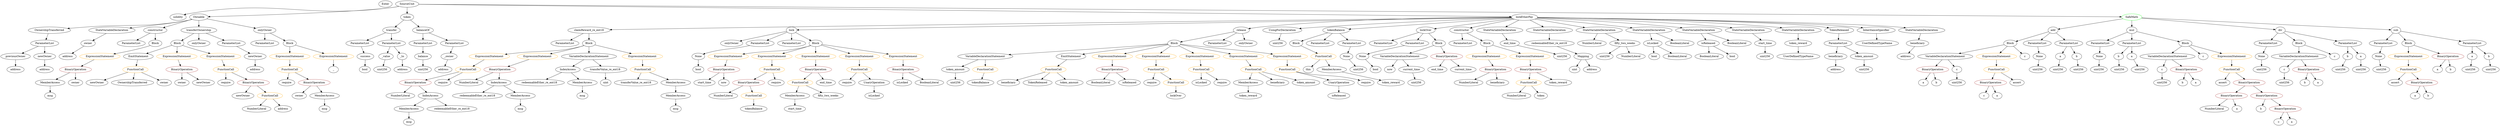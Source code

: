 strict digraph {
	graph [bb="0,0,11485,684"];
	node [label="\N"];
	Enter	[height=0.5,
		pos="1750.5,666",
		width=0.83628];
	Identifier_end_time_1	[color=black,
		height=0.5,
		label=end_time,
		pos="6645.5,306",
		width=1.2382];
	Identifier_start_time	[color=black,
		height=0.5,
		label=start_time,
		pos="3234.5,234",
		width=1.3076];
	ParameterList_Unnamed_16	[color=black,
		height=0.5,
		label=ParameterList,
		pos="8425.5,450",
		width=1.7095];
	VariableDeclaration_beneficiary_1	[color=black,
		height=0.5,
		label=beneficiary,
		pos="8425.5,378",
		width=1.4184];
	ParameterList_Unnamed_16 -> VariableDeclaration_beneficiary_1	[pos="e,8425.5,396.1 8425.5,431.7 8425.5,424.41 8425.5,415.73 8425.5,407.54"];
	VariableDeclaration_token_amount	[color=black,
		height=0.5,
		label=token_amount,
		pos="8558.5,378",
		width=1.765];
	ParameterList_Unnamed_16 -> VariableDeclaration_token_amount	[pos="e,8529.3,394.4 8454.4,433.81 8473.3,423.84 8498.4,410.66 8519.2,399.72"];
	Identifier_now	[color=black,
		height=0.5,
		label=now,
		pos="3326.5,234",
		width=0.75];
	Identifier_isLocked_1	[color=black,
		height=0.5,
		label=isLocked,
		pos="4158.5,234",
		width=1.2521];
	Parameter_None	[color=black,
		height=0.5,
		label=None,
		pos="9614.5,378",
		width=0.85014];
	ElementaryTypeName_uint256_2	[color=black,
		height=0.5,
		label=uint256,
		pos="9609.5,306",
		width=1.0442];
	Parameter_None -> ElementaryTypeName_uint256_2	[pos="e,9610.8,324.1 9613.3,359.7 9612.8,352.41 9612.2,343.73 9611.6,335.54"];
	ParameterList_Unnamed_22	[color=black,
		height=0.5,
		label=ParameterList,
		pos="2597.5,450",
		width=1.7095];
	ElementaryTypeName_uint256_6	[color=black,
		height=0.5,
		label=uint256,
		pos="10369,306",
		width=1.0442];
	BinaryOperation_Unnamed_2	[color=brown,
		height=0.5,
		label=BinaryOperation,
		pos="10241,162",
		width=1.9867];
	NumberLiteral_Unnamed	[color=black,
		height=0.5,
		label=NumberLiteral,
		pos="10154,90",
		width=1.765];
	BinaryOperation_Unnamed_2 -> NumberLiteral_Unnamed	[pos="e,10174,107.47 10220,144.41 10209,135.52 10195,124.41 10183,114.63"];
	Identifier_a_1	[color=black,
		height=0.5,
		label=a,
		pos="10263,90",
		width=0.75];
	BinaryOperation_Unnamed_2 -> Identifier_a_1	[pos="e,10257,108.1 10246,143.7 10248,136.24 10251,127.32 10254,118.97"];
	FunctionDefinition_claimReward_re_ent18	[color=black,
		height=0.5,
		label=claimReward_re_ent18,
		pos="2709.5,522",
		width=2.6659];
	FunctionDefinition_claimReward_re_ent18 -> ParameterList_Unnamed_22	[pos="e,2622.6,466.67 2682.7,504.23 2667.6,494.79 2648.5,482.88 2632.3,472.73"];
	Block_Unnamed_10	[color=black,
		height=0.5,
		label=Block,
		pos="2709.5,450",
		width=0.90558];
	FunctionDefinition_claimReward_re_ent18 -> Block_Unnamed_10	[pos="e,2709.5,468.1 2709.5,503.7 2709.5,496.41 2709.5,487.73 2709.5,479.54"];
	VariableDeclaration_owner	[color=black,
		height=0.5,
		label=owner,
		pos="394.53,450",
		width=0.93331];
	ElementaryTypeName_address_2	[color=black,
		height=0.5,
		label=address,
		pos="311.53,378",
		width=1.0996];
	VariableDeclaration_owner -> ElementaryTypeName_address_2	[pos="e,329.57,394.21 377.33,434.5 365.99,424.93 350.91,412.21 338.05,401.36"];
	Identifier_this	[color=black,
		height=0.5,
		label=this,
		pos="6028.5,306",
		width=0.75];
	Identifier_isLocked	[color=black,
		height=0.5,
		label=isLocked,
		pos="4025.5,162",
		width=1.2521];
	ElementaryTypeName_uint256_15	[color=black,
		height=0.5,
		label=uint256,
		pos="1922.5,306",
		width=1.0442];
	FunctionDefinition_add	[color=black,
		height=0.5,
		label=add,
		pos="9417.5,522",
		width=0.75];
	Block_Unnamed_3	[color=black,
		height=0.5,
		label=Block,
		pos="9191.5,450",
		width=0.90558];
	FunctionDefinition_add -> Block_Unnamed_3	[pos="e,9219.4,459.63 9393.3,513.51 9354.3,501.42 9277.1,477.51 9230.3,463.01"];
	ParameterList_Unnamed_7	[color=black,
		height=0.5,
		label=ParameterList,
		pos="9347.5,450",
		width=1.7095];
	FunctionDefinition_add -> ParameterList_Unnamed_7	[pos="e,9364.2,467.7 9403,506.5 9394.1,497.59 9382.5,485.94 9372.1,475.62"];
	ParameterList_Unnamed_6	[color=black,
		height=0.5,
		label=ParameterList,
		pos="9488.5,450",
		width=1.7095];
	FunctionDefinition_add -> ParameterList_Unnamed_6	[pos="e,9471.6,467.7 9432.2,506.5 9441.3,497.59 9453.1,485.94 9463.6,475.62"];
	ElementaryTypeName_uint256_10	[color=black,
		height=0.5,
		label=uint256,
		pos="10938,306",
		width=1.0442];
	Identifier_transferValue_re_ent18	[color=black,
		height=0.5,
		label=transferValue_re_ent18,
		pos="2916.5,234",
		width=2.6798];
	Identifier_msg_2	[color=black,
		height=0.5,
		label=msg,
		pos="1906.5,18",
		width=0.75];
	ExpressionStatement_Unnamed_1	[color=orange,
		height=0.5,
		label=ExpressionStatement,
		pos="11066,378",
		width=2.458];
	FunctionCall_Unnamed_1	[color=orange,
		height=0.5,
		label=FunctionCall,
		pos="11066,306",
		width=1.6125];
	ExpressionStatement_Unnamed_1 -> FunctionCall_Unnamed_1	[pos="e,11066,324.1 11066,359.7 11066,352.41 11066,343.73 11066,335.54"];
	Mapping_Unnamed	[color=black,
		height=0.5,
		label=Mapping,
		pos="7292.5,378",
		width=1.2105];
	ElementaryTypeName_uint	[color=black,
		height=0.5,
		label=uint,
		pos="7253.5,306",
		width=0.75];
	Mapping_Unnamed -> ElementaryTypeName_uint	[pos="e,7262.6,323.31 7283.1,360.05 7278.6,352.03 7273.2,342.26 7268.2,333.3"];
	ElementaryTypeName_address_9	[color=black,
		height=0.5,
		label=address,
		pos="7338.5,306",
		width=1.0996];
	Mapping_Unnamed -> ElementaryTypeName_address_9	[pos="e,7327.7,323.47 7303.4,360.41 7308.8,352.22 7315.4,342.14 7321.5,332.95"];
	Identifier_a_5	[color=black,
		height=0.5,
		label=a,
		pos="11186,306",
		width=0.75];
	NumberLiteral_Unnamed_4	[color=black,
		height=0.5,
		label=NumberLiteral,
		pos="7009.5,162",
		width=1.765];
	FunctionCall_Unnamed_9	[color=orange,
		height=0.5,
		label=FunctionCall,
		pos="3957.5,306",
		width=1.6125];
	Identifier_require_2	[color=black,
		height=0.5,
		label=require,
		pos="3901.5,234",
		width=1.0026];
	FunctionCall_Unnamed_9 -> Identifier_require_2	[pos="e,3914.2,250.83 3944,288.05 3937.2,279.56 3928.8,269.11 3921.3,259.73"];
	UnaryOperation_Unnamed	[color=black,
		height=0.5,
		label=UnaryOperation,
		pos="4025.5,234",
		width=1.9452];
	FunctionCall_Unnamed_9 -> UnaryOperation_Unnamed	[pos="e,4009.1,251.96 3973.6,288.41 3981.8,279.99 3991.9,269.58 4001.1,260.2"];
	ParameterList_Unnamed_3	[color=black,
		height=0.5,
		label=ParameterList,
		pos="10397,450",
		width=1.7095];
	Parameter_None_1	[color=black,
		height=0.5,
		label=None,
		pos="10369,378",
		width=0.85014];
	ParameterList_Unnamed_3 -> Parameter_None_1	[pos="e,10375,395.62 10390,431.7 10387,424.04 10383,414.85 10379,406.3"];
	Parameter_None_2	[color=black,
		height=0.5,
		label=None,
		pos="10929,378",
		width=0.85014];
	Parameter_None_2 -> ElementaryTypeName_uint256_10	[pos="e,10935,324.1 10931,359.7 10932,352.32 10933,343.52 10934,335.25"];
	FunctionDefinition_lock	[color=black,
		height=0.5,
		label=lock,
		pos="3650.5,522",
		width=0.75];
	ModifierInvocation_onlyOwner_1	[color=black,
		height=0.5,
		label=onlyOwner,
		pos="3378.5,450",
		width=1.4323];
	FunctionDefinition_lock -> ModifierInvocation_onlyOwner_1	[pos="e,3417.5,462.24 3625.3,514.97 3585.6,505.39 3505.8,485.93 3438.5,468 3435.2,467.12 3431.8,466.2 3428.4,465.27"];
	ParameterList_Unnamed_21	[color=black,
		height=0.5,
		label=ParameterList,
		pos="3509.5,450",
		width=1.7095];
	FunctionDefinition_lock -> ParameterList_Unnamed_21	[pos="e,3539.9,466.09 3629.4,510.52 3608.6,500.16 3576.1,484.05 3550.2,471.19"];
	ParameterList_Unnamed_20	[color=black,
		height=0.5,
		label=ParameterList,
		pos="3650.5,450",
		width=1.7095];
	FunctionDefinition_lock -> ParameterList_Unnamed_20	[pos="e,3650.5,468.1 3650.5,503.7 3650.5,496.41 3650.5,487.73 3650.5,479.54"];
	Block_Unnamed_9	[color=black,
		height=0.5,
		label=Block,
		pos="3762.5,450",
		width=0.90558];
	FunctionDefinition_lock -> Block_Unnamed_9	[pos="e,3741.6,464.06 3669.8,508.97 3686.9,498.27 3712.2,482.44 3732.1,470.02"];
	ParameterList_Unnamed_23	[color=black,
		height=0.5,
		label=ParameterList,
		pos="6383.5,450",
		width=1.7095];
	Identifier_beneficiary_2	[color=black,
		height=0.5,
		label=beneficiary,
		pos="4650.5,234",
		width=1.4184];
	ElementaryTypeName_uint256_1	[color=black,
		height=0.5,
		label=uint256,
		pos="9702.5,306",
		width=1.0442];
	MemberAccess_Unnamed_6	[color=black,
		height=0.5,
		label=MemberAccess,
		pos="3100.5,234",
		width=1.9174];
	MemberAccess_Unnamed_7	[color=black,
		height=0.5,
		label=MemberAccess,
		pos="3100.5,162",
		width=1.9174];
	MemberAccess_Unnamed_6 -> MemberAccess_Unnamed_7	[pos="e,3100.5,180.1 3100.5,215.7 3100.5,208.41 3100.5,199.73 3100.5,191.54"];
	BinaryOperation_Unnamed_20	[color=brown,
		height=0.5,
		label=BinaryOperation,
		pos="1894.5,234",
		width=1.9867];
	NumberLiteral_Unnamed_7	[color=black,
		height=0.5,
		label=NumberLiteral,
		pos="1863.5,162",
		width=1.765];
	BinaryOperation_Unnamed_20 -> NumberLiteral_Unnamed_7	[pos="e,1871.1,180.1 1886.9,215.7 1883.5,208.07 1879.4,198.92 1875.7,190.4"];
	IndexAccess_Unnamed	[color=black,
		height=0.5,
		label=IndexAccess,
		pos="2004.5,162",
		width=1.6402];
	BinaryOperation_Unnamed_20 -> IndexAccess_Unnamed	[pos="e,1979.9,178.67 1920,216.76 1935,207.27 1954,195.15 1970.2,184.82"];
	VariableDeclarationStatement_Unnamed_2	[color=black,
		height=0.5,
		label=VariableDeclarationStatement,
		pos="8919.5,378",
		width=3.3174];
	BinaryOperation_Unnamed_8	[color=brown,
		height=0.5,
		label=BinaryOperation,
		pos="8851.5,306",
		width=1.9867];
	VariableDeclarationStatement_Unnamed_2 -> BinaryOperation_Unnamed_8	[pos="e,8867.7,323.62 8902.7,359.7 8894.5,351.27 8884.5,340.97 8875.6,331.73"];
	VariableDeclaration_c_2	[color=black,
		height=0.5,
		label=c,
		pos="8968.5,306",
		width=0.75];
	VariableDeclarationStatement_Unnamed_2 -> VariableDeclaration_c_2	[pos="e,8957.6,322.67 8931.6,359.7 8937.5,351.37 8944.6,341.23 8951,332.08"];
	FunctionDefinition_release	[color=black,
		height=0.5,
		label=release,
		pos="5665.5,522",
		width=0.98875];
	Block_Unnamed_12	[color=black,
		height=0.5,
		label=Block,
		pos="5397.5,450",
		width=0.90558];
	FunctionDefinition_release -> Block_Unnamed_12	[pos="e,5426.6,458.58 5634.3,512.83 5585.5,500.1 5491.4,475.52 5437.7,461.49"];
	ParameterList_Unnamed_25	[color=black,
		height=0.5,
		label=ParameterList,
		pos="5600.5,450",
		width=1.7095];
	FunctionDefinition_release -> ParameterList_Unnamed_25	[pos="e,5616.1,467.8 5650.8,505.12 5642.8,496.51 5632.7,485.67 5623.7,475.96"];
	ModifierInvocation_onlyOwner_2	[color=black,
		height=0.5,
		label=onlyOwner,
		pos="5731.5,450",
		width=1.4323];
	FunctionDefinition_release -> ModifierInvocation_onlyOwner_2	[pos="e,5716,467.47 5680.2,505.46 5688.4,496.74 5698.9,485.65 5708.2,475.76"];
	Block_Unnamed_8	[color=black,
		height=0.5,
		label=Block,
		pos="5989.5,450",
		width=0.90558];
	FunctionCall_Unnamed_8	[color=orange,
		height=0.5,
		label=FunctionCall,
		pos="6090.5,378",
		width=1.6125];
	Block_Unnamed_8 -> FunctionCall_Unnamed_8	[pos="e,6067.6,394.91 6009,435.5 6023,425.81 6042.2,412.51 6058.4,401.26"];
	ExpressionStatement_Unnamed_12	[color=orange,
		height=0.5,
		label=ExpressionStatement,
		pos="3365.5,378",
		width=2.458];
	BinaryOperation_Unnamed_17	[color=brown,
		height=0.5,
		label=BinaryOperation,
		pos="3328.5,306",
		width=1.9867];
	ExpressionStatement_Unnamed_12 -> BinaryOperation_Unnamed_17	[pos="e,3337.6,324.1 3356.4,359.7 3352.3,351.98 3347.4,342.71 3342.9,334.11"];
	UsingForDeclaration_Unnamed	[color=black,
		height=0.5,
		label=UsingForDeclaration,
		pos="5988.5,522",
		width=2.4303];
	ElementaryTypeName_uint256_17	[color=black,
		height=0.5,
		label=uint256,
		pos="5901.5,450",
		width=1.0442];
	UsingForDeclaration_Unnamed -> ElementaryTypeName_uint256_17	[pos="e,5920,465.89 5967.5,504.05 5955.8,494.68 5941.2,482.92 5928.7,472.86"];
	VariableDeclarationStatement_Unnamed	[color=black,
		height=0.5,
		label=VariableDeclarationStatement,
		pos="9934.5,378",
		width=3.3174];
	VariableDeclaration_c	[color=black,
		height=0.5,
		label=c,
		pos="9893.5,306",
		width=0.75];
	VariableDeclarationStatement_Unnamed -> VariableDeclaration_c	[pos="e,9903,323.14 9924.4,359.7 9919.7,351.67 9914,341.95 9908.8,333.05"];
	BinaryOperation_Unnamed	[color=brown,
		height=0.5,
		label=BinaryOperation,
		pos="10011,306",
		width=1.9867];
	VariableDeclarationStatement_Unnamed -> BinaryOperation_Unnamed	[pos="e,9992.3,323.79 9952.9,360.05 9962.3,351.46 9973.8,340.86 9984,331.4"];
	Block_Unnamed_6	[color=black,
		height=0.5,
		label=Block,
		pos="800.53,450",
		width=0.90558];
	EmitStatement_Unnamed	[color=black,
		height=0.5,
		label=EmitStatement,
		pos="628.53,378",
		width=1.7788];
	Block_Unnamed_6 -> EmitStatement_Unnamed	[pos="e,664.03,393.45 774.78,438.52 748.34,427.76 706.64,410.79 674.52,397.72"];
	ExpressionStatement_Unnamed_7	[color=orange,
		height=0.5,
		label=ExpressionStatement,
		pos="799.53,378",
		width=2.458];
	Block_Unnamed_6 -> ExpressionStatement_Unnamed_7	[pos="e,799.78,396.1 800.28,431.7 800.18,424.41 800.06,415.73 799.94,407.54"];
	ExpressionStatement_Unnamed_6	[color=orange,
		height=0.5,
		label=ExpressionStatement,
		pos="994.53,378",
		width=2.458];
	Block_Unnamed_6 -> ExpressionStatement_Unnamed_6	[pos="e,950.43,393.97 826.39,438.59 832.02,436.37 837.96,434.08 843.53,432 875.27,420.16 911.03,407.58 939.78,397.64"];
	NumberLiteral_Unnamed_5	[color=black,
		height=0.5,
		label=NumberLiteral,
		pos="6788.5,234",
		width=1.765];
	MemberAccess_Unnamed_9	[color=black,
		height=0.5,
		label=MemberAccess,
		pos="5774.5,234",
		width=1.9174];
	Identifier_token_reward_2	[color=black,
		height=0.5,
		label=token_reward,
		pos="5774.5,162",
		width=1.7095];
	MemberAccess_Unnamed_9 -> Identifier_token_reward_2	[pos="e,5774.5,180.1 5774.5,215.7 5774.5,208.41 5774.5,199.73 5774.5,191.54"];
	NumberLiteral_Unnamed_1	[color=black,
		height=0.5,
		label=NumberLiteral,
		pos="1177.5,90",
		width=1.765];
	FunctionDefinition_tokenBalance	[color=black,
		height=0.5,
		label=tokenBalance,
		pos="6171.5,522",
		width=1.6679];
	FunctionDefinition_tokenBalance -> Block_Unnamed_8	[pos="e,6015.1,461.74 6134.6,507.5 6106.1,496.98 6065.7,481.89 6030.5,468 6028.8,467.32 6027,466.62 6025.3,465.9"];
	ParameterList_Unnamed_18	[color=black,
		height=0.5,
		label=ParameterList,
		pos="6101.5,450",
		width=1.7095];
	FunctionDefinition_tokenBalance -> ParameterList_Unnamed_18	[pos="e,6118,467.47 6154.9,504.41 6146.3,495.78 6135.6,485.06 6126,475.5"];
	ParameterList_Unnamed_19	[color=black,
		height=0.5,
		label=ParameterList,
		pos="6242.5,450",
		width=1.7095];
	FunctionDefinition_tokenBalance -> ParameterList_Unnamed_19	[pos="e,6225.8,467.47 6188.4,504.41 6197.1,495.78 6208,485.06 6217.7,475.5"];
	Identifier_redeemableEther_re_ent18_1	[color=black,
		height=0.5,
		label=redeemableEther_re_ent18,
		pos="2465.5,234",
		width=3.0263];
	BinaryOperation_Unnamed_18	[color=brown,
		height=0.5,
		label=BinaryOperation,
		pos="3762.5,306",
		width=1.9867];
	FunctionCall_Unnamed_12	[color=orange,
		height=0.5,
		label=FunctionCall,
		pos="3681.5,234",
		width=1.6125];
	BinaryOperation_Unnamed_18 -> FunctionCall_Unnamed_12	[pos="e,3700.6,251.47 3743.3,288.41 3733.1,279.61 3720.4,268.63 3709.2,258.92"];
	Identifier_end_time	[color=black,
		height=0.5,
		label=end_time,
		pos="3802.5,234",
		width=1.2382];
	BinaryOperation_Unnamed_18 -> Identifier_end_time	[pos="e,3793,251.62 3772.4,287.7 3776.9,279.78 3782.4,270.23 3787.4,261.44"];
	NumberLiteral_Unnamed_3	[color=black,
		height=0.5,
		label=NumberLiteral,
		pos="7320.5,450",
		width=1.765];
	VariableDeclarationStatement_Unnamed_5	[color=black,
		height=0.5,
		label=VariableDeclarationStatement,
		pos="4545.5,378",
		width=3.3174];
	VariableDeclaration_token_amount_1	[color=black,
		height=0.5,
		label=token_amount,
		pos="4405.5,306",
		width=1.765];
	VariableDeclarationStatement_Unnamed_5 -> VariableDeclaration_token_amount_1	[pos="e,4435.6,322.04 4512.4,360.41 4492.4,350.45 4466.9,337.71 4445.9,327.17"];
	FunctionCall_Unnamed_19	[color=orange,
		height=0.5,
		label=FunctionCall,
		pos="4545.5,306",
		width=1.6125];
	VariableDeclarationStatement_Unnamed_5 -> FunctionCall_Unnamed_19	[pos="e,4545.5,324.1 4545.5,359.7 4545.5,352.41 4545.5,343.73 4545.5,335.54"];
	Identifier_assert_1	[color=black,
		height=0.5,
		label=assert,
		pos="11005,234",
		width=0.89172];
	Block_Unnamed_3 -> VariableDeclarationStatement_Unnamed_2	[pos="e,8978.1,394.09 9162.4,441.51 9121.4,430.94 9045.2,411.35 8989.1,396.9"];
	ExpressionStatement_Unnamed_2	[color=orange,
		height=0.5,
		label=ExpressionStatement,
		pos="9145.5,378",
		width=2.458];
	Block_Unnamed_3 -> ExpressionStatement_Unnamed_2	[pos="e,9156.8,396.12 9180.9,432.76 9175.6,424.7 9169,414.74 9163,405.6"];
	Identifier_c_4	[color=black,
		height=0.5,
		label=c,
		pos="9278.5,378",
		width=0.75];
	Block_Unnamed_3 -> Identifier_c_4	[pos="e,9261.7,392.54 9209.6,434.5 9222.1,424.38 9239.1,410.73 9253,399.5"];
	Parameter_a_3	[color=black,
		height=0.5,
		label=a,
		pos="9438.5,378",
		width=0.75];
	ElementaryTypeName_uint256_11	[color=black,
		height=0.5,
		label=uint256,
		pos="9423.5,306",
		width=1.0442];
	Parameter_a_3 -> ElementaryTypeName_uint256_11	[pos="e,9427.2,324.1 9434.8,359.7 9433.2,352.32 9431.4,343.52 9429.6,335.25"];
	Identifier_isLocked_2	[color=black,
		height=0.5,
		label=isLocked,
		pos="5552.5,234",
		width=1.2521];
	BinaryOperation_Unnamed_16	[color=brown,
		height=0.5,
		label=BinaryOperation,
		pos="3443.5,234",
		width=1.9867];
	NumberLiteral_Unnamed_6	[color=black,
		height=0.5,
		label=NumberLiteral,
		pos="3326.5,162",
		width=1.765];
	BinaryOperation_Unnamed_16 -> NumberLiteral_Unnamed_6	[pos="e,3352.8,178.74 3416.7,216.94 3400.7,207.36 3380.1,195.06 3362.7,184.63"];
	FunctionCall_Unnamed_11	[color=orange,
		height=0.5,
		label=FunctionCall,
		pos="3466.5,162",
		width=1.6125];
	BinaryOperation_Unnamed_16 -> FunctionCall_Unnamed_11	[pos="e,3460.9,180.1 3449.2,215.7 3451.7,208.24 3454.6,199.32 3457.3,190.97"];
	FunctionCall_Unnamed_21	[color=orange,
		height=0.5,
		label=FunctionCall,
		pos="4862.5,306",
		width=1.6125];
	FunctionCall_Unnamed_21 -> Identifier_beneficiary_2	[pos="e,4686.9,247 4824.1,292.32 4788.6,280.6 4735.7,263.13 4697.7,250.57"];
	Identifier_TokenReleased	[color=black,
		height=0.5,
		label=TokenReleased,
		pos="4787.5,234",
		width=1.8897];
	FunctionCall_Unnamed_21 -> Identifier_TokenReleased	[pos="e,4805.4,251.71 4844.8,288.41 4835.5,279.76 4824,269 4813.7,259.42"];
	Identifier_token_amount_1	[color=black,
		height=0.5,
		label=token_amount,
		pos="4937.5,234",
		width=1.765];
	FunctionCall_Unnamed_21 -> Identifier_token_amount_1	[pos="e,4919.6,251.71 4880.3,288.41 4889.6,279.76 4901.1,269 4911.4,259.42"];
	BinaryOperation_Unnamed_23	[color=brown,
		height=0.5,
		label=BinaryOperation,
		pos="5145.5,306",
		width=1.9867];
	BooleanLiteral_Unnamed_5	[color=black,
		height=0.5,
		label=BooleanLiteral,
		pos="5083.5,234",
		width=1.7788];
	BinaryOperation_Unnamed_23 -> BooleanLiteral_Unnamed_5	[pos="e,5098.4,251.79 5130.5,288.05 5123.1,279.71 5114.1,269.49 5105.9,260.25"];
	Identifier_isReleased_1	[color=black,
		height=0.5,
		label=isReleased,
		pos="5215.5,234",
		width=1.3907];
	BinaryOperation_Unnamed_23 -> Identifier_isReleased_1	[pos="e,5199.2,251.31 5162.5,288.05 5171.1,279.42 5181.8,268.76 5191.3,259.27"];
	Identifier_owner_3	[color=black,
		height=0.5,
		label=owner,
		pos="828.53,234",
		width=0.93331];
	FunctionDefinition_lockOver	[color=black,
		height=0.5,
		label=lockOver,
		pos="6573.5,522",
		width=1.2521];
	FunctionDefinition_lockOver -> ParameterList_Unnamed_23	[pos="e,6420.8,464.74 6541.3,509.13 6511.2,498.04 6465.9,481.35 6431.6,468.69"];
	ParameterList_Unnamed_24	[color=black,
		height=0.5,
		label=ParameterList,
		pos="6524.5,450",
		width=1.7095];
	FunctionDefinition_lockOver -> ParameterList_Unnamed_24	[pos="e,6536.4,467.96 6561.9,504.41 6556.3,496.34 6549.3,486.43 6543,477.35"];
	Block_Unnamed_11	[color=black,
		height=0.5,
		label=Block,
		pos="6636.5,450",
		width=0.90558];
	FunctionDefinition_lockOver -> Block_Unnamed_11	[pos="e,6622.4,466.67 6588.1,504.76 6596,495.98 6606,484.96 6614.8,475.19"];
	ElementaryTypeName_uint256_20	[color=black,
		height=0.5,
		label=uint256,
		pos="7391.5,378",
		width=1.0442];
	Identifier_require	[color=black,
		height=0.5,
		label=require,
		pos="1298.5,234",
		width=1.0026];
	EmitStatement_Unnamed_1	[color=black,
		height=0.5,
		label=EmitStatement,
		pos="4889.5,378",
		width=1.7788];
	EmitStatement_Unnamed_1 -> FunctionCall_Unnamed_21	[pos="e,4869.1,324.1 4882.9,359.7 4879.9,352.15 4876.5,343.12 4873.2,334.68"];
	ModifierInvocation_onlyOwner	[color=black,
		height=0.5,
		label=onlyOwner,
		pos="904.53,450",
		width=1.4323];
	ElementaryTypeName_address	[color=black,
		height=0.5,
		label=address,
		pos="2017.5,306",
		width=1.0996];
	Identifier_start_time_1	[color=black,
		height=0.5,
		label=start_time,
		pos="3657.5,90",
		width=1.3076];
	ParameterList_Unnamed_11	[color=black,
		height=0.5,
		label=ParameterList,
		pos="1640.5,450",
		width=1.7095];
	Parameter_success	[color=black,
		height=0.5,
		label=success,
		pos="1650.5,378",
		width=1.1135];
	ParameterList_Unnamed_11 -> Parameter_success	[pos="e,1648.1,396.1 1643,431.7 1644.1,424.32 1645.3,415.52 1646.5,407.25"];
	BinaryOperation_Unnamed_3	[color=brown,
		height=0.5,
		label=BinaryOperation,
		pos="10402,162",
		width=1.9867];
	Identifier_b_1	[color=black,
		height=0.5,
		label=b,
		pos="10379,90",
		width=0.75];
	BinaryOperation_Unnamed_3 -> Identifier_b_1	[pos="e,10384,108.1 10396,143.7 10393,136.24 10390,127.32 10388,118.97"];
	BinaryOperation_Unnamed_4	[color=brown,
		height=0.5,
		label=BinaryOperation,
		pos="10496,90",
		width=1.9867];
	BinaryOperation_Unnamed_3 -> BinaryOperation_Unnamed_4	[pos="e,10473,107.47 10424,144.41 10436,135.43 10451,124.19 10464,114.34"];
	ElementaryTypeName_uint256_7	[color=black,
		height=0.5,
		label=uint256,
		pos="10480,234",
		width=1.0442];
	FunctionCall_Unnamed_15	[color=orange,
		height=0.5,
		label=FunctionCall,
		pos="5552.5,306",
		width=1.6125];
	FunctionCall_Unnamed_15 -> Identifier_isLocked_2	[pos="e,5552.5,252.1 5552.5,287.7 5552.5,280.41 5552.5,271.73 5552.5,263.54"];
	Identifier_require_5	[color=black,
		height=0.5,
		label=require,
		pos="5651.5,234",
		width=1.0026];
	FunctionCall_Unnamed_15 -> Identifier_require_5	[pos="e,5631.5,249.16 5575,289.12 5589.1,279.16 5607.4,266.23 5622.5,255.51"];
	FunctionCall_Unnamed_14	[color=orange,
		height=0.5,
		label=FunctionCall,
		pos="2946.5,306",
		width=1.6125];
	FunctionCall_Unnamed_14 -> Identifier_transferValue_re_ent18	[pos="e,2923.9,252.1 2939.1,287.7 2935.9,280.15 2932,271.12 2928.4,262.68"];
	FunctionCall_Unnamed_14 -> MemberAccess_Unnamed_6	[pos="e,3067.1,250.21 2978.4,290.5 3001.1,280.19 3031.8,266.23 3056.8,254.89"];
	Block_Unnamed_12 -> VariableDeclarationStatement_Unnamed_5	[pos="e,4648.3,387.45 5365.2,446.34 5250,436.88 4856.4,404.54 4659.6,388.37"];
	Block_Unnamed_12 -> EmitStatement_Unnamed_1	[pos="e,4945.9,386.77 5366.1,444.67 5285.3,433.53 5068.5,403.66 4957.3,388.34"];
	ExpressionStatement_Unnamed_22	[color=orange,
		height=0.5,
		label=ExpressionStatement,
		pos="5145.5,378",
		width=2.458];
	Block_Unnamed_12 -> ExpressionStatement_Unnamed_22	[pos="e,5196.5,393.15 5369.1,441.11 5330.1,430.28 5259.1,410.54 5207.5,396.21"];
	ExpressionStatement_Unnamed_20	[color=orange,
		height=0.5,
		label=ExpressionStatement,
		pos="5340.5,378",
		width=2.458];
	Block_Unnamed_12 -> ExpressionStatement_Unnamed_20	[pos="e,5354.2,395.8 5384.6,433.12 5377.7,424.68 5369.1,414.1 5361.3,404.55"];
	ExpressionStatement_Unnamed_18	[color=orange,
		height=0.5,
		label=ExpressionStatement,
		pos="5535.5,378",
		width=2.458];
	Block_Unnamed_12 -> ExpressionStatement_Unnamed_18	[pos="e,5503.7,395.14 5420.9,437.13 5440.8,427.07 5469.7,412.4 5493.5,400.31"];
	ExpressionStatement_Unnamed_21	[color=orange,
		height=0.5,
		label=ExpressionStatement,
		pos="5730.5,378",
		width=2.458];
	Block_Unnamed_12 -> ExpressionStatement_Unnamed_21	[pos="e,5670.6,391.59 5427.7,442.66 5479.6,431.74 5587.5,409.07 5659.4,393.95"];
	ExpressionStatement_Unnamed_19	[color=orange,
		height=0.5,
		label=ExpressionStatement,
		pos="5925.5,378",
		width=2.458];
	Block_Unnamed_12 -> ExpressionStatement_Unnamed_19	[pos="e,5861,390.68 5429.3,444.84 5456,441.36 5495.3,436.28 5529.5,432 5661.9,415.48 5695.5,415.41 5827.5,396 5834.7,394.94 5842.2,393.77 \
5849.7,392.55"];
	FunctionDefinition_mul	[color=black,
		height=0.5,
		label=mul,
		pos="9770.5,522",
		width=0.75];
	ParameterList_Unnamed_1	[color=black,
		height=0.5,
		label=ParameterList,
		pos="9629.5,450",
		width=1.7095];
	FunctionDefinition_mul -> ParameterList_Unnamed_1	[pos="e,9659.9,466.09 9749.4,510.52 9728.6,500.16 9696.1,484.05 9670.2,471.19"];
	ParameterList_Unnamed	[color=black,
		height=0.5,
		label=ParameterList,
		pos="9770.5,450",
		width=1.7095];
	FunctionDefinition_mul -> ParameterList_Unnamed	[pos="e,9770.5,468.1 9770.5,503.7 9770.5,496.41 9770.5,487.73 9770.5,479.54"];
	Block_Unnamed	[color=black,
		height=0.5,
		label=Block,
		pos="10017,450",
		width=0.90558];
	FunctionDefinition_mul -> Block_Unnamed	[pos="e,9988,459.12 9795,514.03 9837.6,501.91 9925.7,476.85 9977,462.24"];
	Parameter_None_3	[color=black,
		height=0.5,
		label=None,
		pos="9354.5,378",
		width=0.85014];
	ParameterList_Unnamed_7 -> Parameter_None_3	[pos="e,9352.8,396.1 9349.3,431.7 9350,424.41 9350.9,415.73 9351.7,407.54"];
	ParameterList_Unnamed_5	[color=black,
		height=0.5,
		label=ParameterList,
		pos="10941,450",
		width=1.7095];
	ParameterList_Unnamed_5 -> Parameter_None_2	[pos="e,10931,396.1 10938,431.7 10936,424.32 10935,415.52 10933,407.25"];
	VariableDeclarationStatement_Unnamed_1	[color=black,
		height=0.5,
		label=VariableDeclarationStatement,
		pos="10537,378",
		width=3.3174];
	VariableDeclaration_c_1	[color=black,
		height=0.5,
		label=c,
		pos="10480,306",
		width=0.75];
	VariableDeclarationStatement_Unnamed_1 -> VariableDeclaration_c_1	[pos="e,10492,322.2 10522,359.7 10515,351.07 10507,340.5 10499,331.1"];
	BinaryOperation_Unnamed_5	[color=brown,
		height=0.5,
		label=BinaryOperation,
		pos="10597,306",
		width=1.9867];
	VariableDeclarationStatement_Unnamed_1 -> BinaryOperation_Unnamed_5	[pos="e,10582,324.1 10551,359.7 10558,351.56 10567,341.69 10575,332.7"];
	Identifier_a_6	[color=black,
		height=0.5,
		label=a,
		pos="8796.5,234",
		width=0.75];
	BinaryOperation_Unnamed_8 -> Identifier_a_6	[pos="e,8808.6,250.36 8838.2,288.05 8831.4,279.44 8823.1,268.81 8815.6,259.33"];
	Identifier_b_5	[color=black,
		height=0.5,
		label=b,
		pos="8868.5,234",
		width=0.75];
	BinaryOperation_Unnamed_8 -> Identifier_b_5	[pos="e,8864.4,252.1 8855.7,287.7 8857.5,280.32 8859.7,271.52 8861.7,263.25"];
	Identifier_newOwner	[color=black,
		height=0.5,
		label=newOwner,
		pos="1110.5,162",
		width=1.4046];
	FunctionDefinition_constructor_1	[color=black,
		height=0.5,
		label=constructor,
		pos="6743.5,522",
		width=1.4877];
	ParameterList_Unnamed_17	[color=black,
		height=0.5,
		label=ParameterList,
		pos="6748.5,450",
		width=1.7095];
	FunctionDefinition_constructor_1 -> ParameterList_Unnamed_17	[pos="e,6747.3,468.1 6744.8,503.7 6745.3,496.41 6745.9,487.73 6746.5,479.54"];
	Block_Unnamed_7	[color=black,
		height=0.5,
		label=Block,
		pos="6860.5,450",
		width=0.90558];
	FunctionDefinition_constructor_1 -> Block_Unnamed_7	[pos="e,6839.1,463.81 6768.9,505.81 6786.7,495.18 6810.5,480.9 6829.5,469.59"];
	Identifier_newOwner_1	[color=black,
		height=0.5,
		label=newOwner,
		pos="434.53,234",
		width=1.4046];
	ElementaryTypeName_uint256_3	[color=black,
		height=0.5,
		label=uint256,
		pos="9893.5,234",
		width=1.0442];
	ElementaryTypeName_address_1	[color=black,
		height=0.5,
		label=address,
		pos="1827.5,306",
		width=1.0996];
	Identifier_require_1	[color=black,
		height=0.5,
		label=require,
		pos="1035.5,234",
		width=1.0026];
	Identifier_a_4	[color=black,
		height=0.5,
		label=a,
		pos="11091,162",
		width=0.75];
	NumberLiteral_Unnamed_2	[color=black,
		height=0.5,
		label=NumberLiteral,
		pos="7510.5,378",
		width=1.765];
	BinaryOperation_Unnamed_12	[color=brown,
		height=0.5,
		label=BinaryOperation,
		pos="1161.5,234",
		width=1.9867];
	BinaryOperation_Unnamed_12 -> Identifier_newOwner	[pos="e,1122.8,179.79 1149.2,216.05 1143.2,207.89 1136,197.91 1129.3,188.82"];
	FunctionCall_Unnamed_5	[color=orange,
		height=0.5,
		label=FunctionCall,
		pos="1237.5,162",
		width=1.6125];
	BinaryOperation_Unnamed_12 -> FunctionCall_Unnamed_5	[pos="e,1219.6,179.47 1179.5,216.41 1189,207.69 1200.8,196.85 1211.2,187.21"];
	StateVariableDeclaration_Unnamed_6	[color=black,
		height=0.5,
		label=StateVariableDeclaration,
		pos="6916.5,522",
		width=2.8184];
	VariableDeclaration_end_time	[color=black,
		height=0.5,
		label=end_time,
		pos="6957.5,450",
		width=1.2382];
	StateVariableDeclaration_Unnamed_6 -> VariableDeclaration_end_time	[pos="e,6947.8,467.62 6926.7,503.7 6931.3,495.78 6936.9,486.23 6942,477.44"];
	BinaryOperation_Unnamed_21	[color=brown,
		height=0.5,
		label=BinaryOperation,
		pos="2281.5,306",
		width=1.9867];
	NumberLiteral_Unnamed_8	[color=black,
		height=0.5,
		label=NumberLiteral,
		pos="2138.5,234",
		width=1.765];
	BinaryOperation_Unnamed_21 -> NumberLiteral_Unnamed_8	[pos="e,2169.2,250.01 2249.8,289.46 2229.1,279.31 2201.8,265.95 2179.4,255.01"];
	IndexAccess_Unnamed_2	[color=black,
		height=0.5,
		label=IndexAccess,
		pos="2279.5,234",
		width=1.6402];
	BinaryOperation_Unnamed_21 -> IndexAccess_Unnamed_2	[pos="e,2280,252.1 2281,287.7 2280.8,280.41 2280.6,271.73 2280.3,263.54"];
	ElementaryTypeName_uint_1	[color=black,
		height=0.5,
		label=uint,
		pos="2775.5,234",
		width=0.75];
	BinaryOperation_Unnamed_9	[color=brown,
		height=0.5,
		label=BinaryOperation,
		pos="9120.5,234",
		width=1.9867];
	Identifier_c_3	[color=black,
		height=0.5,
		label=c,
		pos="9084.5,162",
		width=0.75];
	BinaryOperation_Unnamed_9 -> Identifier_c_3	[pos="e,9092.8,179.14 9111.6,215.7 9107.5,207.75 9102.6,198.16 9098.1,189.34"];
	Identifier_a_7	[color=black,
		height=0.5,
		label=a,
		pos="9156.5,162",
		width=0.75];
	BinaryOperation_Unnamed_9 -> Identifier_a_7	[pos="e,9148.2,179.14 9129.4,215.7 9133.5,207.75 9138.4,198.16 9143,189.34"];
	EventDefinition_OwnershipTransferred	[color=black,
		height=0.5,
		label=OwnershipTransferred,
		pos="221.53,522",
		width=2.6243];
	ParameterList_Unnamed_12	[color=black,
		height=0.5,
		label=ParameterList,
		pos="203.53,450",
		width=1.7095];
	EventDefinition_OwnershipTransferred -> ParameterList_Unnamed_12	[pos="e,207.93,468.1 217.08,503.7 215.18,496.32 212.92,487.52 210.8,479.25"];
	SourceUnit_Unnamed	[color=black,
		height=0.5,
		label=SourceUnit,
		pos="1851.5,666",
		width=1.46];
	PragmaDirective_solidity	[color=black,
		height=0.5,
		label=solidity,
		pos="805.53,594",
		width=1.0442];
	SourceUnit_Unnamed -> PragmaDirective_solidity	[pos="e,832.85,606.7 1813.8,653.18 1805.9,651.11 1797.5,649.22 1789.5,648 1377.2,584.42 1260.7,693.32 851.53,612 848.92,611.48 846.27,\
610.84 843.62,610.1"];
	ContractDefinition_Ownable	[color=black,
		height=0.5,
		label=Ownable,
		pos="904.53,594",
		width=1.2105];
	SourceUnit_Unnamed -> ContractDefinition_Ownable	[pos="e,948.17,594.42 1813.4,653.22 1805.6,651.17 1797.3,649.29 1789.5,648 1478.6,596.64 1098.9,593.53 959.36,594.35"];
	ContractDefinition_token	[color=black,
		height=0.5,
		label=token,
		pos="1851.5,594",
		width=0.864];
	SourceUnit_Unnamed -> ContractDefinition_token	[pos="e,1851.5,612.1 1851.5,647.7 1851.5,640.41 1851.5,631.73 1851.5,623.54"];
	ContractDefinition_lockEtherPay	[color=black,
		height=0.5,
		label=lockEtherPay,
		pos="7026.5,594",
		width=1.6679];
	SourceUnit_Unnamed -> ContractDefinition_lockEtherPay	[pos="e,6966.4,595.81 1904,664.29 2407.3,657.48 6372.9,603.84 6955.2,595.96"];
	ContractDefinition_SafeMath	[color=green,
		height=0.5,
		label=SafeMath,
		pos="9770.5,594",
		width=1.2798];
	SourceUnit_Unnamed -> ContractDefinition_SafeMath	[pos="e,9724.1,595.41 1904.2,664.53 2555.1,658.78 9031.8,601.53 9712.7,595.51"];
	IndexAccess_Unnamed_1	[color=black,
		height=0.5,
		label=IndexAccess,
		pos="2599.5,306",
		width=1.6402];
	IndexAccess_Unnamed_1 -> Identifier_redeemableEther_re_ent18_1	[pos="e,2497,251.46 2570.8,289.98 2552.2,280.29 2527.8,267.53 2507.1,256.74"];
	MemberAccess_Unnamed_5	[color=black,
		height=0.5,
		label=MemberAccess,
		pos="2661.5,234",
		width=1.9174];
	IndexAccess_Unnamed_1 -> MemberAccess_Unnamed_5	[pos="e,2646.5,251.96 2614.2,288.41 2621.6,280.08 2630.7,269.8 2639,260.49"];
	Parameter_a_2	[color=black,
		height=0.5,
		label=a,
		pos="11361,378",
		width=0.75];
	ElementaryTypeName_uint256_8	[color=black,
		height=0.5,
		label=uint256,
		pos="11355,306",
		width=1.0442];
	Parameter_a_2 -> ElementaryTypeName_uint256_8	[pos="e,11356,324.1 11359,359.7 11358,352.41 11358,343.73 11357,335.54"];
	FunctionCall_Unnamed_16	[color=orange,
		height=0.5,
		label=FunctionCall,
		pos="5925.5,306",
		width=1.6125];
	UnaryOperation_Unnamed_1	[color=black,
		height=0.5,
		label=UnaryOperation,
		pos="6197.5,234",
		width=1.9452];
	FunctionCall_Unnamed_16 -> UnaryOperation_Unnamed_1	[pos="e,6149.4,247.4 5969.2,293.75 6015.1,281.94 6087.6,263.3 6138.5,250.19"];
	Identifier_require_6	[color=black,
		height=0.5,
		label=require,
		pos="6321.5,234",
		width=1.0026];
	FunctionCall_Unnamed_16 -> Identifier_require_6	[pos="e,6294.7,246.3 5967.9,293.42 5976,291.43 5984.5,289.52 5992.5,288 6117.5,264.31 6153.1,282.69 6276.5,252 6279,251.39 6281.5,250.7 \
6283.9,249.94"];
	VariableDeclaration_isReleased	[color=black,
		height=0.5,
		label=isReleased,
		pos="7869.5,450",
		width=1.3907];
	BooleanLiteral_Unnamed_2	[color=black,
		height=0.5,
		label=BooleanLiteral,
		pos="7875.5,378",
		width=1.7788];
	VariableDeclaration_isReleased -> BooleanLiteral_Unnamed_2	[pos="e,7874.1,396.1 7871,431.7 7871.6,424.41 7872.4,415.73 7873.1,407.54"];
	ElementaryTypeName_bool_2	[color=black,
		height=0.5,
		label=bool,
		pos="7985.5,378",
		width=0.76697];
	VariableDeclaration_isReleased -> ElementaryTypeName_bool_2	[pos="e,7965.7,390.97 7894.4,433.98 7912.5,423.09 7937,408.3 7956,396.81"];
	ElementaryTypeName_address_6	[color=black,
		height=0.5,
		label=address,
		pos="1298.5,90",
		width=1.0996];
	ExpressionStatement_Unnamed_22 -> BinaryOperation_Unnamed_23	[pos="e,5145.5,324.1 5145.5,359.7 5145.5,352.41 5145.5,343.73 5145.5,335.54"];
	ParameterList_Unnamed_13	[color=black,
		height=0.5,
		label=ParameterList,
		pos="585.53,450",
		width=1.7095];
	StateVariableDeclaration_Unnamed_8	[color=black,
		height=0.5,
		label=StateVariableDeclaration,
		pos="7137.5,522",
		width=2.8184];
	VariableDeclaration_redeemableEther_re_ent18	[color=black,
		height=0.5,
		label=redeemableEther_re_ent18,
		pos="7130.5,450",
		width=3.0263];
	StateVariableDeclaration_Unnamed_8 -> VariableDeclaration_redeemableEther_re_ent18	[pos="e,7132.2,468.1 7135.8,503.7 7135.1,496.41 7134.2,487.73 7133.4,479.54"];
	Parameter_balance	[color=black,
		height=0.5,
		label=balance,
		pos="1922.5,378",
		width=1.0719];
	Parameter_balance -> ElementaryTypeName_uint256_15	[pos="e,1922.5,324.1 1922.5,359.7 1922.5,352.41 1922.5,343.73 1922.5,335.54"];
	MemberAccess_Unnamed_3	[color=black,
		height=0.5,
		label=MemberAccess,
		pos="3657.5,162",
		width=1.9174];
	FunctionCall_Unnamed_12 -> MemberAccess_Unnamed_3	[pos="e,3663.4,180.1 3675.6,215.7 3673,208.24 3670,199.32 3667.1,190.97"];
	Identifier_fifty_two_weeks	[color=black,
		height=0.5,
		label=fifty_two_weeks,
		pos="3817.5,162",
		width=2.0145];
	FunctionCall_Unnamed_12 -> Identifier_fifty_two_weeks	[pos="e,3787,178.72 3710.7,217.98 3730,208.04 3755.6,194.86 3776.9,183.9"];
	StateVariableDeclaration_Unnamed	[color=black,
		height=0.5,
		label=StateVariableDeclaration,
		pos="498.53,522",
		width=2.8184];
	StateVariableDeclaration_Unnamed -> VariableDeclaration_owner	[pos="e,414.71,464.58 473.62,504.23 458.69,494.18 439.63,481.35 423.96,470.81"];
	ElementaryTypeName_bool_3	[color=black,
		height=0.5,
		label=bool,
		pos="3211.5,306",
		width=0.76697];
	Parameter_None_6	[color=black,
		height=0.5,
		label=None,
		pos="6299.5,378",
		width=0.85014];
	ParameterList_Unnamed_24 -> Parameter_None_6	[pos="e,6323.5,389.73 6478.8,437.58 6441.1,427.75 6386.3,412.57 6339.5,396 6337.7,395.36 6335.9,394.68 6334,393.97"];
	VariableDeclaration_c -> ElementaryTypeName_uint256_3	[pos="e,9893.5,252.1 9893.5,287.7 9893.5,280.41 9893.5,271.73 9893.5,263.54"];
	MemberAccess_Unnamed	[color=black,
		height=0.5,
		label=MemberAccess,
		pos="211.53,234",
		width=1.9174];
	Identifier_msg	[color=black,
		height=0.5,
		label=msg,
		pos="211.53,162",
		width=0.75];
	MemberAccess_Unnamed -> Identifier_msg	[pos="e,211.53,180.1 211.53,215.7 211.53,208.41 211.53,199.73 211.53,191.54"];
	Identifier_redeemableEther_re_ent18_2	[color=black,
		height=0.5,
		label=redeemableEther_re_ent18,
		pos="2250.5,162",
		width=3.0263];
	FunctionCall_Unnamed_8 -> Identifier_this	[pos="e,6041.9,322.04 6075.8,360.41 6067.9,351.5 6058.1,340.35 6049.4,330.56"];
	MemberAccess_Unnamed_2	[color=black,
		height=0.5,
		label=MemberAccess,
		pos="6142.5,306",
		width=1.9174];
	FunctionCall_Unnamed_8 -> MemberAccess_Unnamed_2	[pos="e,6130.1,323.79 6103.1,360.05 6109.2,351.89 6116.6,341.91 6123.3,332.82"];
	ExpressionStatement_Unnamed_15	[color=orange,
		height=0.5,
		label=ExpressionStatement,
		pos="2244.5,378",
		width=2.458];
	FunctionCall_Unnamed_13	[color=orange,
		height=0.5,
		label=FunctionCall,
		pos="2133.5,306",
		width=1.6125];
	ExpressionStatement_Unnamed_15 -> FunctionCall_Unnamed_13	[pos="e,2158.1,322.51 2218.2,360.41 2203.1,350.9 2184.1,338.86 2167.8,328.62"];
	Identifier_require_7	[color=black,
		height=0.5,
		label=require,
		pos="5319.5,234",
		width=1.0026];
	ParameterList_Unnamed_9	[color=black,
		height=0.5,
		label=ParameterList,
		pos="1922.5,450",
		width=1.7095];
	ParameterList_Unnamed_9 -> Parameter_balance	[pos="e,1922.5,396.1 1922.5,431.7 1922.5,424.41 1922.5,415.73 1922.5,407.54"];
	ElementaryTypeName_uint256_14	[color=black,
		height=0.5,
		label=uint256,
		pos="8968.5,234",
		width=1.0442];
	ElementaryTypeName_uint256_19	[color=black,
		height=0.5,
		label=uint256,
		pos="7193.5,378",
		width=1.0442];
	ElementaryTypeName_address_4	[color=black,
		height=0.5,
		label=address,
		pos="203.53,306",
		width=1.0996];
	Parameter_b_1	[color=black,
		height=0.5,
		label=b,
		pos="10773,378",
		width=0.75];
	ElementaryTypeName_uint256_5	[color=black,
		height=0.5,
		label=uint256,
		pos="10752,306",
		width=1.0442];
	Parameter_b_1 -> ElementaryTypeName_uint256_5	[pos="e,10757,324.28 10767,360.05 10765,352.6 10763,343.64 10760,335.22"];
	ElementaryTypeName_uint256_24	[color=black,
		height=0.5,
		label=uint256,
		pos="4405.5,234",
		width=1.0442];
	VariableDeclaration_token_amount_1 -> ElementaryTypeName_uint256_24	[pos="e,4405.5,252.1 4405.5,287.7 4405.5,280.41 4405.5,271.73 4405.5,263.54"];
	FunctionDefinition_div	[color=black,
		height=0.5,
		label=div,
		pos="10481,522",
		width=0.75];
	FunctionDefinition_div -> ParameterList_Unnamed_3	[pos="e,10416,467.41 10464,507.5 10453,498.21 10438,485.61 10425,474.66"];
	Block_Unnamed_1	[color=black,
		height=0.5,
		label=Block,
		pos="10537,450",
		width=0.90558];
	FunctionDefinition_div -> Block_Unnamed_1	[pos="e,10524,466.64 10493,505.81 10500,496.94 10509,485.55 10517,475.45"];
	ParameterList_Unnamed_2	[color=black,
		height=0.5,
		label=ParameterList,
		pos="10773,450",
		width=1.7095];
	FunctionDefinition_div -> ParameterList_Unnamed_2	[pos="e,10726,462.16 10506,514.97 10552,503.9 10651,480.05 10715,464.81"];
	ExpressionStatement_Unnamed_11	[color=orange,
		height=0.5,
		label=ExpressionStatement,
		pos="3567.5,378",
		width=2.458];
	FunctionCall_Unnamed_10	[color=orange,
		height=0.5,
		label=FunctionCall,
		pos="3567.5,306",
		width=1.6125];
	ExpressionStatement_Unnamed_11 -> FunctionCall_Unnamed_10	[pos="e,3567.5,324.1 3567.5,359.7 3567.5,352.41 3567.5,343.73 3567.5,335.54"];
	FunctionCall_Unnamed_2	[color=orange,
		height=0.5,
		label=FunctionCall,
		pos="9145.5,306",
		width=1.6125];
	FunctionCall_Unnamed_2 -> BinaryOperation_Unnamed_9	[pos="e,9126.6,252.1 9139.4,287.7 9136.7,280.15 9133.4,271.12 9130.4,262.68"];
	Identifier_assert_2	[color=black,
		height=0.5,
		label=assert,
		pos="9242.5,234",
		width=0.89172];
	FunctionCall_Unnamed_2 -> Identifier_assert_2	[pos="e,9223.6,248.7 9167.5,289.12 9181.4,279.12 9199.4,266.13 9214.3,255.38"];
	VariableDeclaration_beneficiary	[color=black,
		height=0.5,
		label=beneficiary,
		pos="8786.5,450",
		width=1.4184];
	ElementaryTypeName_address_7	[color=black,
		height=0.5,
		label=address,
		pos="8742.5,378",
		width=1.0996];
	VariableDeclaration_beneficiary -> ElementaryTypeName_address_7	[pos="e,8753.1,395.79 8775.9,432.05 8770.9,424.06 8764.7,414.33 8759.1,405.4"];
	Block_Unnamed_2	[color=black,
		height=0.5,
		label=Block,
		pos="11066,450",
		width=0.90558];
	Block_Unnamed_2 -> ExpressionStatement_Unnamed_1	[pos="e,11066,396.1 11066,431.7 11066,424.41 11066,415.73 11066,407.54"];
	BinaryOperation_Unnamed_7	[color=brown,
		height=0.5,
		label=BinaryOperation,
		pos="11244,378",
		width=1.9867];
	Block_Unnamed_2 -> BinaryOperation_Unnamed_7	[pos="e,11206,393.71 11091,438.82 11119,428.11 11162,411.01 11196,397.84"];
	StateVariableDeclaration_Unnamed_7	[color=black,
		height=0.5,
		label=StateVariableDeclaration,
		pos="7358.5,522",
		width=2.8184];
	StateVariableDeclaration_Unnamed_7 -> NumberLiteral_Unnamed_3	[pos="e,7329.8,468.1 7349.1,503.7 7344.9,495.98 7339.9,486.71 7335.2,478.11"];
	VariableDeclaration_fifty_two_weeks	[color=black,
		height=0.5,
		label=fifty_two_weeks,
		pos="7474.5,450",
		width=2.0145];
	StateVariableDeclaration_Unnamed_7 -> VariableDeclaration_fifty_two_weeks	[pos="e,7447.8,467.15 7386.3,504.23 7401.9,494.83 7421.5,483 7438.3,472.88"];
	MemberAccess_Unnamed_4	[color=black,
		height=0.5,
		label=MemberAccess,
		pos="1906.5,90",
		width=1.9174];
	MemberAccess_Unnamed_4 -> Identifier_msg_2	[pos="e,1906.5,36.104 1906.5,71.697 1906.5,64.407 1906.5,55.726 1906.5,47.536"];
	ContractDefinition_Ownable -> EventDefinition_OwnershipTransferred	[pos="e,302.19,531.61 872.67,581.26 866.09,579.21 859.14,577.32 852.53,576 649.68,535.58 594.55,558.48 388.53,540 364.22,537.82 337.95,\
535.25 313.6,532.77"];
	ContractDefinition_Ownable -> StateVariableDeclaration_Unnamed	[pos="e,578.44,533.38 872.31,581.54 865.82,579.5 859,577.53 852.53,576 804.08,564.54 677.61,546.66 589.76,534.89"];
	FunctionDefinition_constructor	[color=black,
		height=0.5,
		label=constructor,
		pos="697.53,522",
		width=1.4877];
	ContractDefinition_Ownable -> FunctionDefinition_constructor	[pos="e,734.37,535.46 871.73,581.91 837.55,570.35 783.67,552.13 744.88,539.01"];
	FunctionDefinition_transferOwnership	[color=black,
		height=0.5,
		label=transferOwnership,
		pos="904.53,522",
		width=2.1947];
	ContractDefinition_Ownable -> FunctionDefinition_transferOwnership	[pos="e,904.53,540.1 904.53,575.7 904.53,568.41 904.53,559.73 904.53,551.54"];
	ModifierDefinition_onlyOwner	[color=black,
		height=0.5,
		label=onlyOwner,
		pos="1193.5,522",
		width=1.4323];
	ContractDefinition_Ownable -> ModifierDefinition_onlyOwner	[pos="e,1152.2,533.01 941.43,584.06 992.07,571.8 1083.4,549.68 1141.1,535.7"];
	ExpressionStatement_Unnamed_2 -> FunctionCall_Unnamed_2	[pos="e,9145.5,324.1 9145.5,359.7 9145.5,352.41 9145.5,343.73 9145.5,335.54"];
	FunctionDefinition_transfer	[color=black,
		height=0.5,
		label=transfer,
		pos="1781.5,522",
		width=1.0719];
	ContractDefinition_token -> FunctionDefinition_transfer	[pos="e,1797.2,538.64 1836.3,577.81 1827.2,568.67 1815.4,556.85 1805.1,546.52"];
	FunctionDefinition_balanceOf	[color=black,
		height=0.5,
		label=balanceOf,
		pos="1922.5,522",
		width=1.3491];
	ContractDefinition_token -> FunctionDefinition_balanceOf	[pos="e,1906,539.29 1866.6,578.15 1875.7,569.16 1887.6,557.47 1898,547.18"];
	Block_Unnamed_10 -> ExpressionStatement_Unnamed_15	[pos="e,2316.7,388.82 2685.2,437.64 2679.8,435.48 2674,433.45 2668.5,432 2539.9,398.22 2503.4,412.82 2371.5,396 2357.4,394.19 2342.3,392.23 \
2327.8,390.29"];
	ExpressionStatement_Unnamed_17	[color=orange,
		height=0.5,
		label=ExpressionStatement,
		pos="2468.5,378",
		width=2.458];
	Block_Unnamed_10 -> ExpressionStatement_Unnamed_17	[pos="e,2526,392.07 2684.6,438.03 2679.3,435.9 2673.8,433.78 2668.5,432 2625.4,417.41 2575.9,404.27 2537,394.73"];
	VariableDeclarationStatement_Unnamed_3	[color=black,
		height=0.5,
		label=VariableDeclarationStatement,
		pos="2709.5,378",
		width=3.3174];
	Block_Unnamed_10 -> VariableDeclarationStatement_Unnamed_3	[pos="e,2709.5,396.1 2709.5,431.7 2709.5,424.41 2709.5,415.73 2709.5,407.54"];
	ExpressionStatement_Unnamed_16	[color=orange,
		height=0.5,
		label=ExpressionStatement,
		pos="2942.5,378",
		width=2.458];
	Block_Unnamed_10 -> ExpressionStatement_Unnamed_16	[pos="e,2894.5,393.43 2737.6,440.56 2773.6,429.75 2836.8,410.75 2883.6,396.71"];
	MemberAccess_Unnamed_3 -> Identifier_start_time_1	[pos="e,3657.5,108.1 3657.5,143.7 3657.5,136.41 3657.5,127.73 3657.5,119.54"];
	FunctionCall_Unnamed_17	[color=orange,
		height=0.5,
		label=FunctionCall,
		pos="5340.5,306",
		width=1.6125];
	ExpressionStatement_Unnamed_20 -> FunctionCall_Unnamed_17	[pos="e,5340.5,324.1 5340.5,359.7 5340.5,352.41 5340.5,343.73 5340.5,335.54"];
	FunctionCall_Unnamed_3	[color=orange,
		height=0.5,
		label=FunctionCall,
		pos="1308.5,306",
		width=1.6125];
	FunctionCall_Unnamed_3 -> Identifier_require	[pos="e,1301,252.1 1306.1,287.7 1305,280.32 1303.7,271.52 1302.6,263.25"];
	BinaryOperation_Unnamed_11	[color=brown,
		height=0.5,
		label=BinaryOperation,
		pos="1424.5,234",
		width=1.9867];
	FunctionCall_Unnamed_3 -> BinaryOperation_Unnamed_11	[pos="e,1398.1,250.98 1334.3,289.46 1350.3,279.81 1371.1,267.27 1388.7,256.65"];
	ElementaryTypeName_uint256_13	[color=black,
		height=0.5,
		label=uint256,
		pos="9330.5,306",
		width=1.0442];
	Parameter_None_3 -> ElementaryTypeName_uint256_13	[pos="e,9336.3,323.79 9348.7,360.05 9346.1,352.4 9342.9,343.16 9340,334.56"];
	Identifier_owner_1	[color=black,
		height=0.5,
		label=owner,
		pos="1365.5,162",
		width=0.93331];
	BinaryOperation_Unnamed_11 -> Identifier_owner_1	[pos="e,1378.9,178.83 1410.2,216.05 1403,207.47 1394.1,196.89 1386.1,187.44"];
	MemberAccess_Unnamed_1	[color=black,
		height=0.5,
		label=MemberAccess,
		pos="1486.5,162",
		width=1.9174];
	BinaryOperation_Unnamed_11 -> MemberAccess_Unnamed_1	[pos="e,1471.7,179.79 1439.5,216.05 1446.9,207.71 1456,197.49 1464.2,188.25"];
	BinaryOperation_Unnamed_6	[color=brown,
		height=0.5,
		label=BinaryOperation,
		pos="11127,234",
		width=1.9867];
	BinaryOperation_Unnamed_6 -> Identifier_a_4	[pos="e,11099,179.14 11118,215.7 11114,207.75 11109,198.16 11104,189.34"];
	Identifier_b_3	[color=black,
		height=0.5,
		label=b,
		pos="11163,162",
		width=0.75];
	BinaryOperation_Unnamed_6 -> Identifier_b_3	[pos="e,11154,179.14 11135,215.7 11140,207.75 11144,198.16 11149,189.34"];
	ElementaryTypeName_bool	[color=black,
		height=0.5,
		label=bool,
		pos="1649.5,306",
		width=0.76697];
	ElementaryTypeName_uint256_16	[color=black,
		height=0.5,
		label=uint256,
		pos="1732.5,306",
		width=1.0442];
	ElementaryTypeName_address_8	[color=black,
		height=0.5,
		label=address,
		pos="8425.5,306",
		width=1.0996];
	VariableDeclaration_beneficiary_1 -> ElementaryTypeName_address_8	[pos="e,8425.5,324.1 8425.5,359.7 8425.5,352.41 8425.5,343.73 8425.5,335.54"];
	BinaryOperation_Unnamed_13	[color=brown,
		height=0.5,
		label=BinaryOperation,
		pos="828.53,306",
		width=1.9867];
	BinaryOperation_Unnamed_13 -> Identifier_owner_3	[pos="e,828.53,252.1 828.53,287.7 828.53,280.41 828.53,271.73 828.53,263.54"];
	Identifier_newOwner_2	[color=black,
		height=0.5,
		label=newOwner,
		pos="930.53,234",
		width=1.4046];
	BinaryOperation_Unnamed_13 -> Identifier_newOwner_2	[pos="e,908.16,250.35 852.45,288.59 866.26,279.11 883.81,267.06 898.77,256.8"];
	BinaryOperation_Unnamed_15	[color=brown,
		height=0.5,
		label=BinaryOperation,
		pos="6912.5,306",
		width=1.9867];
	BinaryOperation_Unnamed_15 -> NumberLiteral_Unnamed_5	[pos="e,6816.1,250.58 6884.4,289.12 6867.2,279.38 6844.9,266.8 6826.1,256.22"];
	Identifier_beneficiary	[color=black,
		height=0.5,
		label=beneficiary,
		pos="6921.5,234",
		width=1.4184];
	BinaryOperation_Unnamed_15 -> Identifier_beneficiary	[pos="e,6919.3,252.1 6914.8,287.7 6915.7,280.32 6916.8,271.52 6917.9,263.25"];
	ContractDefinition_lockEtherPay -> FunctionDefinition_claimReward_re_ent18	[pos="e,2804.6,524.89 6966.5,592.14 6632.7,587.35 4971.7,563.29 3614.5,540 3325.8,535.05 2985.2,528.44 2816,525.11"];
	ContractDefinition_lockEtherPay -> FunctionDefinition_lock	[pos="e,3677.6,523.56 6966.5,591.76 6544.5,583.01 4031,530.89 3689,523.8"];
	ContractDefinition_lockEtherPay -> FunctionDefinition_release	[pos="e,5700.5,525.93 6967.2,590.81 6798.7,584.48 6303.4,564.98 5892.5,540 5829.9,536.19 5757.7,530.57 5711.9,526.85"];
	ContractDefinition_lockEtherPay -> UsingForDeclaration_Unnamed	[pos="e,6055.3,534 6966.7,591.45 6819.3,587.22 6427.6,573.49 6102.5,540 6090.9,538.8 6078.7,537.27 6066.7,535.61"];
	ContractDefinition_lockEtherPay -> FunctionDefinition_tokenBalance	[pos="e,6229,527.7 6969.1,588.3 6817.1,575.85 6404.6,542.08 6240.4,528.64"];
	ContractDefinition_lockEtherPay -> FunctionDefinition_lockOver	[pos="e,6614.9,529.63 6973.8,585.01 6905.9,574.71 6784.4,556.21 6680.5,540 6662.8,537.23 6643.4,534.16 6626,531.4"];
	ContractDefinition_lockEtherPay -> FunctionDefinition_constructor_1	[pos="e,6784.2,534.14 6980.1,582.2 6935.5,571.74 6866.3,555.26 6806.5,540 6802.8,539.05 6798.9,538.05 6795.1,537.03"];
	ContractDefinition_lockEtherPay -> StateVariableDeclaration_Unnamed_6	[pos="e,6942.7,539.63 7001.8,577.29 6987.3,568.01 6968.5,556.1 6952.4,545.8"];
	ContractDefinition_lockEtherPay -> StateVariableDeclaration_Unnamed_8	[pos="e,7111.2,539.63 7051.4,577.29 7066.3,567.92 7085.4,555.87 7101.8,545.51"];
	ContractDefinition_lockEtherPay -> StateVariableDeclaration_Unnamed_7	[pos="e,7295,536.4 7074.5,582.9 7129.3,571.34 7219.7,552.28 7283.7,538.77"];
	StateVariableDeclaration_Unnamed_3	[color=black,
		height=0.5,
		label=StateVariableDeclaration,
		pos="7579.5,522",
		width=2.8184];
	ContractDefinition_lockEtherPay -> StateVariableDeclaration_Unnamed_3	[pos="e,7505.5,534.68 7082.4,586.89 7166.4,577.58 7329.9,558.92 7468.5,540 7476.9,538.86 7485.5,537.63 7494.2,536.36"];
	StateVariableDeclaration_Unnamed_4	[color=black,
		height=0.5,
		label=StateVariableDeclaration,
		pos="7800.5,522",
		width=2.8184];
	ContractDefinition_lockEtherPay -> StateVariableDeclaration_Unnamed_4	[pos="e,7727.8,534.91 7085.2,589.74 7201,582.98 7467,565.9 7689.5,540 7698.3,538.97 7707.5,537.78 7716.7,536.5"];
	StateVariableDeclaration_Unnamed_5	[color=black,
		height=0.5,
		label=StateVariableDeclaration,
		pos="8021.5,522",
		width=2.8184];
	ContractDefinition_lockEtherPay -> StateVariableDeclaration_Unnamed_5	[pos="e,7949.4,535.03 7086.2,591.32 7228.9,586.89 7601.3,572.88 7910.5,540 7919.5,539.05 7928.8,537.88 7938.1,536.62"];
	StateVariableDeclaration_Unnamed_1	[color=black,
		height=0.5,
		label=StateVariableDeclaration,
		pos="8242.5,522",
		width=2.8184];
	ContractDefinition_lockEtherPay -> StateVariableDeclaration_Unnamed_1	[pos="e,8170.7,535.11 7086.6,592.31 7253,589.94 7734,579.86 8131.5,540 8140.6,539.09 8150,537.96 8159.3,536.7"];
	EventDefinition_TokenReleased	[color=black,
		height=0.5,
		label=TokenReleased,
		pos="8429.5,522",
		width=1.8897];
	ContractDefinition_lockEtherPay -> EventDefinition_TokenReleased	[pos="e,8381.3,535.02 7086.7,592.01 7311.6,588.1 8102.6,572.32 8352.5,540 8358.2,539.26 8364.2,538.31 8370,537.23"];
	InheritanceSpecifier_Unnamed	[color=black,
		height=0.5,
		label=InheritanceSpecifier,
		pos="8599.5,522",
		width=2.3333];
	ContractDefinition_lockEtherPay -> InheritanceSpecifier_Unnamed	[pos="e,8540.7,535.09 7086.5,592.01 7327.3,587.88 8224.2,570.69 8506.5,540 8514,539.19 8521.7,538.13 8529.5,536.93"];
	StateVariableDeclaration_Unnamed_2	[color=black,
		height=0.5,
		label=StateVariableDeclaration,
		pos="8802.5,522",
		width=2.8184];
	ContractDefinition_lockEtherPay -> StateVariableDeclaration_Unnamed_2	[pos="e,8731.7,535.24 7086.4,592.07 7345.5,587.91 8371.3,569.83 8692.5,540 8701.6,539.16 8711,538.06 8720.3,536.82"];
	FunctionCall_Unnamed_7	[color=orange,
		height=0.5,
		label=FunctionCall,
		pos="7065.5,234",
		width=1.6125];
	FunctionCall_Unnamed_7 -> NumberLiteral_Unnamed_4	[pos="e,7023,179.79 7052,216.05 7045.4,207.8 7037.3,197.7 7030,188.54"];
	Identifier_token	[color=black,
		height=0.5,
		label=token,
		pos="7122.5,162",
		width=0.864];
	FunctionCall_Unnamed_7 -> Identifier_token	[pos="e,7109.6,178.83 7079.3,216.05 7086.2,207.56 7094.8,197.11 7102.4,187.73"];
	Parameter_success -> ElementaryTypeName_bool	[pos="e,1649.8,324.1 1650.3,359.7 1650.2,352.41 1650.1,343.73 1649.9,335.54"];
	Block_Unnamed_1 -> VariableDeclarationStatement_Unnamed_1	[pos="e,10537,396.1 10537,431.7 10537,424.41 10537,415.73 10537,407.54"];
	Identifier_c_2	[color=black,
		height=0.5,
		label=c,
		pos="10701,378",
		width=0.75];
	Block_Unnamed_1 -> Identifier_c_2	[pos="e,10679,389.42 10562,438.8 10588,428.39 10629,411.58 10665,396 10666,395.42 10667,394.82 10669,394.21"];
	FunctionDefinition_sub	[color=black,
		height=0.5,
		label=sub,
		pos="11009,522",
		width=0.75];
	FunctionDefinition_sub -> ParameterList_Unnamed_5	[pos="e,10957,467.7 10994,506.5 10986,497.67 10975,486.17 10965,475.92"];
	FunctionDefinition_sub -> Block_Unnamed_2	[pos="e,11053,466.64 11021,505.81 11028,496.94 11037,485.55 11046,475.45"];
	ParameterList_Unnamed_4	[color=black,
		height=0.5,
		label=ParameterList,
		pos="11361,450",
		width=1.7095];
	FunctionDefinition_sub -> ParameterList_Unnamed_4	[pos="e,11311,460.93 11034,515.85 11090,504.82 11221,478.66 11299,463.14"];
	Identifier_msg_3	[color=black,
		height=0.5,
		label=msg,
		pos="2661.5,162",
		width=0.75];
	ExpressionStatement_Unnamed_18 -> FunctionCall_Unnamed_15	[pos="e,5548.4,324.1 5539.7,359.7 5541.5,352.32 5543.7,343.52 5545.7,335.25"];
	ElementaryTypeName_address_5	[color=black,
		height=0.5,
		label=address,
		pos="1151.5,306",
		width=1.0996];
	ParameterList_Unnamed_15	[color=black,
		height=0.5,
		label=ParameterList,
		pos="1046.5,450",
		width=1.7095];
	Parameter_newOwner	[color=black,
		height=0.5,
		label=newOwner,
		pos="1151.5,378",
		width=1.4046];
	ParameterList_Unnamed_15 -> Parameter_newOwner	[pos="e,1128.5,394.34 1070.4,433.12 1084.8,423.5 1103.4,411.1 1119.1,400.59"];
	ElementaryTypeName_bool_4	[color=black,
		height=0.5,
		label=bool,
		pos="6350.5,306",
		width=0.76697];
	ExpressionStatement_Unnamed_17 -> BinaryOperation_Unnamed_21	[pos="e,2320.2,321.49 2427.5,361.64 2399.1,350.99 2361,336.76 2330.9,325.49"];
	FunctionCall_Unnamed_4	[color=orange,
		height=0.5,
		label=FunctionCall,
		pos="1035.5,306",
		width=1.6125];
	FunctionCall_Unnamed_4 -> Identifier_require_1	[pos="e,1035.5,252.1 1035.5,287.7 1035.5,280.41 1035.5,271.73 1035.5,263.54"];
	FunctionCall_Unnamed_4 -> BinaryOperation_Unnamed_12	[pos="e,1132.9,250.89 1062.9,289.81 1080.4,280.06 1103.5,267.26 1122.9,256.48"];
	Identifier_owner	[color=black,
		height=0.5,
		label=owner,
		pos="332.53,234",
		width=0.93331];
	BinaryOperation_Unnamed_14	[color=brown,
		height=0.5,
		label=BinaryOperation,
		pos="7073.5,306",
		width=1.9867];
	BinaryOperation_Unnamed_14 -> FunctionCall_Unnamed_7	[pos="e,7067.5,252.1 7071.6,287.7 7070.7,280.41 7069.7,271.73 7068.8,263.54"];
	Identifier_token_reward	[color=black,
		height=0.5,
		label=token_reward,
		pos="7203.5,234",
		width=1.7095];
	BinaryOperation_Unnamed_14 -> Identifier_token_reward	[pos="e,7175.3,250.18 7102.7,289.29 7121.2,279.34 7145.3,266.35 7165.3,255.58"];
	ElementaryTypeName_bool_1	[color=black,
		height=0.5,
		label=bool,
		pos="7619.5,378",
		width=0.76697];
	Identifier_isReleased	[color=black,
		height=0.5,
		label=isReleased,
		pos="6197.5,162",
		width=1.3907];
	UnaryOperation_Unnamed_1 -> Identifier_isReleased	[pos="e,6197.5,180.1 6197.5,215.7 6197.5,208.41 6197.5,199.73 6197.5,191.54"];
	VariableDeclaration_isLocked	[color=black,
		height=0.5,
		label=isLocked,
		pos="7610.5,450",
		width=1.2521];
	StateVariableDeclaration_Unnamed_3 -> VariableDeclaration_isLocked	[pos="e,7603,468.1 7587.2,503.7 7590.6,496.07 7594.6,486.92 7598.4,478.4"];
	BooleanLiteral_Unnamed_1	[color=black,
		height=0.5,
		label=BooleanLiteral,
		pos="7737.5,450",
		width=1.7788];
	StateVariableDeclaration_Unnamed_3 -> BooleanLiteral_Unnamed_1	[pos="e,7704.3,465.72 7616.2,504.76 7639.4,494.49 7669.5,481.16 7693.9,470.34"];
	UserDefinedTypeName_Unnamed_1	[color=black,
		height=0.5,
		label=UserDefinedTypeName,
		pos="8258.5,378",
		width=2.7214];
	FunctionCall_Unnamed_5 -> NumberLiteral_Unnamed_1	[pos="e,1192.1,107.96 1223.3,144.41 1216.2,136.08 1207.4,125.8 1199.4,116.49"];
	FunctionCall_Unnamed_5 -> ElementaryTypeName_address_6	[pos="e,1284.6,106.99 1252,144.41 1259.5,135.74 1268.9,124.97 1277.3,115.38"];
	FunctionCall_Unnamed_1 -> Identifier_assert_1	[pos="e,11018,250.51 11051,288.41 11043,279.62 11034,268.66 11025,258.96"];
	FunctionCall_Unnamed_1 -> BinaryOperation_Unnamed_6	[pos="e,11112,251.96 11080,288.41 11087,280.08 11096,269.8 11104,260.49"];
	Parameter_None_1 -> ElementaryTypeName_uint256_6	[pos="e,10369,324.1 10369,359.7 10369,352.41 10369,343.73 10369,335.54"];
	VariableDeclaration_token_reward	[color=black,
		height=0.5,
		label=token_reward,
		pos="8258.5,450",
		width=1.7095];
	VariableDeclaration_token_reward -> UserDefinedTypeName_Unnamed_1	[pos="e,8258.5,396.1 8258.5,431.7 8258.5,424.41 8258.5,415.73 8258.5,407.54"];
	FunctionCall_Unnamed_20	[color=orange,
		height=0.5,
		label=FunctionCall,
		pos="5782.5,306",
		width=1.6125];
	FunctionCall_Unnamed_20 -> MemberAccess_Unnamed_9	[pos="e,5776.5,252.1 5780.6,287.7 5779.7,280.41 5778.7,271.73 5777.8,263.54"];
	Identifier_beneficiary_1	[color=black,
		height=0.5,
		label=beneficiary,
		pos="5912.5,234",
		width=1.4184];
	FunctionCall_Unnamed_20 -> Identifier_beneficiary_1	[pos="e,5885.3,249.68 5810.7,289.81 5829.6,279.63 5854.8,266.11 5875.3,255.05"];
	Identifier_token_amount	[color=black,
		height=0.5,
		label=token_amount,
		pos="6045.5,234",
		width=1.765];
	FunctionCall_Unnamed_20 -> Identifier_token_amount	[pos="e,6000.6,246.96 5825.7,293.52 5870.4,281.61 5940.6,262.93 5989.6,249.89"];
	ParameterList_Unnamed_8	[color=black,
		height=0.5,
		label=ParameterList,
		pos="2063.5,450",
		width=1.7095];
	Parameter__owner	[color=black,
		height=0.5,
		label=_owner,
		pos="2040.5,378",
		width=1.0719];
	ParameterList_Unnamed_8 -> Parameter__owner	[pos="e,2046.2,396.1 2057.8,431.7 2055.4,424.24 2052.5,415.32 2049.7,406.97"];
	ParameterList_Unnamed_1 -> Parameter_None	[pos="e,9618.2,396.1 9625.8,431.7 9624.2,424.32 9622.4,415.52 9620.6,407.25"];
	VariableDeclaration_isLocked -> ElementaryTypeName_bool_1	[pos="e,7617.3,396.1 7612.8,431.7 7613.7,424.32 7614.8,415.52 7615.9,407.25"];
	BooleanLiteral_Unnamed	[color=black,
		height=0.5,
		label=BooleanLiteral,
		pos="7729.5,378",
		width=1.7788];
	VariableDeclaration_isLocked -> BooleanLiteral_Unnamed	[pos="e,7702.8,394.7 7635.2,434.5 7651.9,424.65 7674.3,411.47 7693.1,400.42"];
	Identifier_token_reward_1	[color=black,
		height=0.5,
		label=token_reward,
		pos="6437.5,234",
		width=1.7095];
	Identifier_tokenBalance_1	[color=black,
		height=0.5,
		label=tokenBalance,
		pos="4521.5,234",
		width=1.6679];
	ExpressionStatement_Unnamed_9	[color=orange,
		height=0.5,
		label=ExpressionStatement,
		pos="6854.5,378",
		width=2.458];
	ExpressionStatement_Unnamed_9 -> BinaryOperation_Unnamed_15	[pos="e,6898.6,323.79 6868.6,360.05 6875.4,351.8 6883.8,341.7 6891.4,332.54"];
	ElementaryTypeName_uint256_18	[color=black,
		height=0.5,
		label=uint256,
		pos="8104.5,378",
		width=1.0442];
	Identifier_assert	[color=black,
		height=0.5,
		label=assert,
		pos="10200,234",
		width=0.89172];
	Identifier_c_1	[color=black,
		height=0.5,
		label=c,
		pos="10099,378",
		width=0.75];
	IndexAccess_Unnamed_2 -> Identifier_redeemableEther_re_ent18_2	[pos="e,2257.6,180.1 2272.4,215.7 2269.2,208.15 2265.5,199.12 2262,190.68"];
	MemberAccess_Unnamed_8	[color=black,
		height=0.5,
		label=MemberAccess,
		pos="2446.5,162",
		width=1.9174];
	IndexAccess_Unnamed_2 -> MemberAccess_Unnamed_8	[pos="e,2411.1,177.87 2313.3,218.83 2338.4,208.32 2372.9,193.87 2400.5,182.31"];
	StateVariableDeclaration_Unnamed_4 -> VariableDeclaration_isReleased	[pos="e,7853.5,467.31 7817.2,504.05 7825.7,495.42 7836.3,484.76 7845.6,475.27"];
	BooleanLiteral_Unnamed_3	[color=black,
		height=0.5,
		label=BooleanLiteral,
		pos="8001.5,450",
		width=1.7788];
	StateVariableDeclaration_Unnamed_4 -> BooleanLiteral_Unnamed_3	[pos="e,7962.5,464.6 7845.1,505.46 7876.7,494.46 7919.1,479.7 7951.8,468.32"];
	BinaryOperation_Unnamed_1	[color=brown,
		height=0.5,
		label=BinaryOperation,
		pos="10322,234",
		width=1.9867];
	BinaryOperation_Unnamed_1 -> BinaryOperation_Unnamed_2	[pos="e,10260,179.71 10302,216.41 10292,207.67 10280,196.79 10268,187.13"];
	BinaryOperation_Unnamed_1 -> BinaryOperation_Unnamed_3	[pos="e,10382,179.71 10340,216.41 10350,207.67 10363,196.79 10374,187.13"];
	BooleanLiteral_Unnamed_4	[color=black,
		height=0.5,
		label=BooleanLiteral,
		pos="4285.5,234",
		width=1.7788];
	VariableDeclaration_start_time	[color=black,
		height=0.5,
		label=start_time,
		pos="8130.5,450",
		width=1.3076];
	StateVariableDeclaration_Unnamed_5 -> VariableDeclaration_start_time	[pos="e,8107.2,465.96 8047.6,504.23 8062.7,494.59 8081.7,482.38 8097.7,472.08"];
	ExpressionStatement_Unnamed_4	[color=orange,
		height=0.5,
		label=ExpressionStatement,
		pos="1308.5,378",
		width=2.458];
	ExpressionStatement_Unnamed_4 -> FunctionCall_Unnamed_3	[pos="e,1308.5,324.1 1308.5,359.7 1308.5,352.41 1308.5,343.73 1308.5,335.54"];
	Identifier_b	[color=black,
		height=0.5,
		label=b,
		pos="9993.5,234",
		width=0.75];
	BinaryOperation_Unnamed -> Identifier_b	[pos="e,9997.7,252.1 10006,287.7 10005,280.32 10002,271.52 10000,263.25"];
	Identifier_a	[color=black,
		height=0.5,
		label=a,
		pos="10066,234",
		width=0.75];
	BinaryOperation_Unnamed -> Identifier_a	[pos="e,10053,250.36 10024,288.05 10031,279.44 10039,268.81 10046,259.33"];
	VariableDeclaration_end_time -> ElementaryTypeName_uint256_19	[pos="e,7164.6,389.91 6991.8,438.19 6998.7,436.09 7005.8,433.94 7012.5,432 7071.8,414.89 7087.7,414.5 7146.5,396 7148.9,395.25 7151.4,\
394.45 7153.8,393.63"];
	MemberAccess_Unnamed_5 -> Identifier_msg_3	[pos="e,2661.5,180.1 2661.5,215.7 2661.5,208.41 2661.5,199.73 2661.5,191.54"];
	Parameter_b_2	[color=black,
		height=0.5,
		label=b,
		pos="11443,378",
		width=0.75];
	ElementaryTypeName_uint256_9	[color=black,
		height=0.5,
		label=uint256,
		pos="11448,306",
		width=1.0442];
	Parameter_b_2 -> ElementaryTypeName_uint256_9	[pos="e,11446,324.1 11444,359.7 11444,352.41 11445,343.73 11445,335.54"];
	ElementaryTypeName_uint256	[color=black,
		height=0.5,
		label=uint256,
		pos="9795.5,306",
		width=1.0442];
	Identifier_msg_1	[color=black,
		height=0.5,
		label=msg,
		pos="1486.5,90",
		width=0.75];
	Identifier_msg_5	[color=black,
		height=0.5,
		label=msg,
		pos="2446.5,90",
		width=0.75];
	ExpressionStatement_Unnamed_21 -> FunctionCall_Unnamed_20	[pos="e,5770.2,323.62 5743.4,359.7 5749.5,351.52 5756.8,341.6 5763.5,332.58"];
	Parameter__value	[color=black,
		height=0.5,
		label=_value,
		pos="1745.5,378",
		width=0.96103];
	Parameter__value -> ElementaryTypeName_uint256_16	[pos="e,1735.7,324.1 1742.3,359.7 1740.9,352.32 1739.3,343.52 1737.8,335.25"];
	BinaryOperation_Unnamed_10	[color=brown,
		height=0.5,
		label=BinaryOperation,
		pos="332.53,306",
		width=1.9867];
	BinaryOperation_Unnamed_10 -> MemberAccess_Unnamed	[pos="e,238.74,250.74 304.77,288.94 288.13,279.31 266.76,266.95 248.68,256.49"];
	BinaryOperation_Unnamed_10 -> Identifier_owner	[pos="e,332.53,252.1 332.53,287.7 332.53,280.41 332.53,271.73 332.53,263.54"];
	Identifier_current_time	[color=black,
		height=0.5,
		label=current_time,
		pos="6765.5,306",
		width=1.5848];
	FunctionCall_Unnamed_6	[color=orange,
		height=0.5,
		label=FunctionCall,
		pos="613.53,306",
		width=1.6125];
	EmitStatement_Unnamed -> FunctionCall_Unnamed_6	[pos="e,617.2,324.1 624.82,359.7 623.24,352.32 621.36,343.52 619.58,335.25"];
	Block_Unnamed_4	[color=black,
		height=0.5,
		label=Block,
		pos="697.53,450",
		width=0.90558];
	ExpressionStatement_Unnamed_3	[color=orange,
		height=0.5,
		label=ExpressionStatement,
		pos="457.53,378",
		width=2.458];
	Block_Unnamed_4 -> ExpressionStatement_Unnamed_3	[pos="e,514.74,392.1 672.58,438.04 667.33,435.9 661.79,433.78 656.53,432 613.69,417.49 564.59,404.37 525.88,394.82"];
	Identifier_require_3	[color=black,
		height=0.5,
		label=require,
		pos="3569.5,234",
		width=1.0026];
	FunctionDefinition_constructor -> ParameterList_Unnamed_13	[pos="e,610.83,466.81 672.95,505.64 657.56,496.02 637.48,483.47 620.45,472.82"];
	FunctionDefinition_constructor -> Block_Unnamed_4	[pos="e,697.53,468.1 697.53,503.7 697.53,496.41 697.53,487.73 697.53,479.54"];
	Parameter_newOwner -> ElementaryTypeName_address_5	[pos="e,1151.5,324.1 1151.5,359.7 1151.5,352.41 1151.5,343.73 1151.5,335.54"];
	Parameter_None_5	[color=black,
		height=0.5,
		label=None,
		pos="3214.5,378",
		width=0.85014];
	ParameterList_Unnamed_21 -> Parameter_None_5	[pos="e,3240.7,387.82 3463.6,437.64 3455.6,435.72 3447.3,433.77 3439.5,432 3363.8,414.83 3343.7,415.68 3268.5,396 3263,394.54 3257.1,392.86 \
3251.4,391.14"];
	Identifier_redeemableEther_re_ent18	[color=black,
		height=0.5,
		label=redeemableEther_re_ent18,
		pos="2102.5,90",
		width=3.0263];
	IndexAccess_Unnamed -> MemberAccess_Unnamed_4	[pos="e,1929.4,107.31 1982.3,145.12 1969.3,135.85 1952.7,124.01 1938.4,113.76"];
	IndexAccess_Unnamed -> Identifier_redeemableEther_re_ent18	[pos="e,2078.7,108.04 2026.8,145.12 2039.3,136.14 2055.3,124.73 2069.3,114.71"];
	Identifier_now_1	[color=black,
		height=0.5,
		label=now,
		pos="6423.5,306",
		width=0.75];
	VariableDeclarationStatement_Unnamed_4	[color=black,
		height=0.5,
		label=VariableDeclarationStatement,
		pos="6467.5,378",
		width=3.3174];
	Block_Unnamed_11 -> VariableDeclarationStatement_Unnamed_4	[pos="e,6507,395.35 6610.9,438.39 6605.8,436.27 6600.5,434.06 6595.5,432 6569.8,421.34 6541.2,409.48 6517.5,399.69"];
	BinaryOperation_Unnamed_22	[color=brown,
		height=0.5,
		label=BinaryOperation,
		pos="6676.5,378",
		width=1.9867];
	Block_Unnamed_11 -> BinaryOperation_Unnamed_22	[pos="e,6666.8,395.96 6646,432.41 6650.5,424.51 6656,414.85 6661.1,405.94"];
	FunctionCall_Unnamed_18	[color=orange,
		height=0.5,
		label=FunctionCall,
		pos="5431.5,234",
		width=1.6125];
	Identifier_lockOver	[color=black,
		height=0.5,
		label=lockOver,
		pos="5431.5,162",
		width=1.2521];
	FunctionCall_Unnamed_18 -> Identifier_lockOver	[pos="e,5431.5,180.1 5431.5,215.7 5431.5,208.41 5431.5,199.73 5431.5,191.54"];
	Identifier_c	[color=black,
		height=0.5,
		label=c,
		pos="10460,18",
		width=0.75];
	BinaryOperation_Unnamed_4 -> Identifier_c	[pos="e,10468,35.145 10487,71.697 10483,63.752 10478,54.158 10473,45.344"];
	Identifier_a_2	[color=black,
		height=0.5,
		label=a,
		pos="10532,18",
		width=0.75];
	BinaryOperation_Unnamed_4 -> Identifier_a_2	[pos="e,10523,35.145 10504,71.697 10509,63.752 10513,54.158 10518,45.344"];
	Identifier__	[color=black,
		height=0.5,
		label=_,
		pos="1503.5,306",
		width=0.75];
	VariableDeclaration_c_1 -> ElementaryTypeName_uint256_7	[pos="e,10480,252.1 10480,287.7 10480,280.41 10480,271.73 10480,263.54"];
	FunctionCall_Unnamed_19 -> Identifier_tokenBalance_1	[pos="e,4527.4,252.1 4539.6,287.7 4537,280.24 4534,271.32 4531.1,262.97"];
	Parameter_b	[color=black,
		height=0.5,
		label=b,
		pos="9698.5,378",
		width=0.75];
	ParameterList_Unnamed -> Parameter_b	[pos="e,9713,393.11 9753.5,432.41 9743.9,423.06 9731.7,411.26 9721.3,401.13"];
	Parameter_a	[color=black,
		height=0.5,
		label=a,
		pos="9770.5,378",
		width=0.75];
	ParameterList_Unnamed -> Parameter_a	[pos="e,9770.5,396.1 9770.5,431.7 9770.5,424.41 9770.5,415.73 9770.5,407.54"];
	ExpressionStatement_Unnamed_3 -> BinaryOperation_Unnamed_10	[pos="e,360.79,322.83 428.22,360.59 411.05,350.97 389.18,338.72 370.67,328.36"];
	Parameter_a_1	[color=black,
		height=0.5,
		label=a,
		pos="10845,378",
		width=0.75];
	ElementaryTypeName_uint256_4	[color=black,
		height=0.5,
		label=uint256,
		pos="10845,306",
		width=1.0442];
	Parameter_a_1 -> ElementaryTypeName_uint256_4	[pos="e,10845,324.1 10845,359.7 10845,352.41 10845,343.73 10845,335.54"];
	Identifier_tokenBalance	[color=black,
		height=0.5,
		label=tokenBalance,
		pos="3466.5,90",
		width=1.6679];
	FunctionCall_Unnamed	[color=orange,
		height=0.5,
		label=FunctionCall,
		pos="10232,306",
		width=1.6125];
	FunctionCall_Unnamed -> Identifier_assert	[pos="e,10207,251.62 10224,287.7 10220,279.95 10216,270.64 10212,262.02"];
	FunctionCall_Unnamed -> BinaryOperation_Unnamed_1	[pos="e,10300,251.63 10252,288.76 10264,279.79 10278,268.49 10291,258.56"];
	VariableDeclaration_current_time	[color=black,
		height=0.5,
		label=current_time,
		pos="6525.5,306",
		width=1.5848];
	ElementaryTypeName_uint256_23	[color=black,
		height=0.5,
		label=uint256,
		pos="6554.5,234",
		width=1.0442];
	VariableDeclaration_current_time -> ElementaryTypeName_uint256_23	[pos="e,6547.4,252.1 6532.7,287.7 6535.8,280.15 6539.6,271.12 6543.1,262.68"];
	ParameterList_Unnamed_14	[color=black,
		height=0.5,
		label=ParameterList,
		pos="1193.5,450",
		width=1.7095];
	Identifier_b_4	[color=black,
		height=0.5,
		label=b,
		pos="11258,306",
		width=0.75];
	Parameter_b -> ElementaryTypeName_uint256_1	[pos="e,9701.6,324.1 9699.5,359.7 9699.9,352.41 9700.4,343.73 9700.9,335.54"];
	VariableDeclaration_c_2 -> ElementaryTypeName_uint256_14	[pos="e,8968.5,252.1 8968.5,287.7 8968.5,280.41 8968.5,271.73 8968.5,263.54"];
	FunctionDefinition_transfer -> ParameterList_Unnamed_11	[pos="e,1670.9,466.07 1755.7,508.16 1734.8,497.81 1705.1,483.07 1681.1,471.15"];
	ParameterList_Unnamed_10	[color=black,
		height=0.5,
		label=ParameterList,
		pos="1781.5,450",
		width=1.7095];
	FunctionDefinition_transfer -> ParameterList_Unnamed_10	[pos="e,1781.5,468.1 1781.5,503.7 1781.5,496.41 1781.5,487.73 1781.5,479.54"];
	Parameter_b_3	[color=black,
		height=0.5,
		label=b,
		pos="9514.5,378",
		width=0.75];
	ElementaryTypeName_uint256_12	[color=black,
		height=0.5,
		label=uint256,
		pos="9516.5,306",
		width=1.0442];
	Parameter_b_3 -> ElementaryTypeName_uint256_12	[pos="e,9516,324.1 9515,359.7 9515.2,352.41 9515.5,343.73 9515.7,335.54"];
	ExpressionStatement_Unnamed_13	[color=orange,
		height=0.5,
		label=ExpressionStatement,
		pos="3762.5,378",
		width=2.458];
	ExpressionStatement_Unnamed_13 -> BinaryOperation_Unnamed_18	[pos="e,3762.5,324.1 3762.5,359.7 3762.5,352.41 3762.5,343.73 3762.5,335.54"];
	Parameter_None_5 -> ElementaryTypeName_bool_3	[pos="e,3212.3,324.1 3213.8,359.7 3213.5,352.41 3213.1,343.73 3212.8,335.54"];
	MemberAccess_Unnamed_2 -> Identifier_token_reward_1	[pos="e,6390.9,246.17 6192.4,293.25 6237.8,282.54 6306.7,266.25 6366.5,252 6370.8,250.97 6375.3,249.91 6379.8,248.84"];
	ExpressionStatement_Unnamed	[color=orange,
		height=0.5,
		label=ExpressionStatement,
		pos="10232,378",
		width=2.458];
	ExpressionStatement_Unnamed -> FunctionCall_Unnamed	[pos="e,10232,324.1 10232,359.7 10232,352.41 10232,343.73 10232,335.54"];
	MemberAccess_Unnamed_8 -> Identifier_msg_5	[pos="e,2446.5,108.1 2446.5,143.7 2446.5,136.41 2446.5,127.73 2446.5,119.54"];
	Block_Unnamed_9 -> ExpressionStatement_Unnamed_12	[pos="e,3432.7,390.06 3738.2,437.73 3732.8,435.57 3727,433.51 3721.5,432 3612.8,402.18 3581.9,413.01 3470.5,396 3461.9,394.69 3452.9,393.28 \
3444,391.86"];
	Block_Unnamed_9 -> ExpressionStatement_Unnamed_11	[pos="e,3612.9,393.81 3737.5,438.32 3732.2,436.17 3726.7,433.97 3721.5,432 3689.4,419.83 3653.1,407.27 3623.8,397.44"];
	Block_Unnamed_9 -> ExpressionStatement_Unnamed_13	[pos="e,3762.5,396.1 3762.5,431.7 3762.5,424.41 3762.5,415.73 3762.5,407.54"];
	ExpressionStatement_Unnamed_10	[color=orange,
		height=0.5,
		label=ExpressionStatement,
		pos="3957.5,378",
		width=2.458];
	Block_Unnamed_9 -> ExpressionStatement_Unnamed_10	[pos="e,3915.1,394.24 3789.2,439.41 3818.8,428.81 3867.1,411.47 3904.4,398.08"];
	ExpressionStatement_Unnamed_14	[color=orange,
		height=0.5,
		label=ExpressionStatement,
		pos="4155.5,378",
		width=2.458];
	Block_Unnamed_9 -> ExpressionStatement_Unnamed_14	[pos="e,4090.6,390.57 3793.4,443.51 3854.5,432.62 3992.5,408.03 4079.4,392.55"];
	MemberAccess_Unnamed_1 -> Identifier_msg_1	[pos="e,1486.5,108.1 1486.5,143.7 1486.5,136.41 1486.5,127.73 1486.5,119.54"];
	Identifier_msg_4	[color=black,
		height=0.5,
		label=msg,
		pos="3100.5,90",
		width=0.75];
	Identifier_require_4	[color=black,
		height=0.5,
		label=require,
		pos="2020.5,234",
		width=1.0026];
	ExpressionStatement_Unnamed_5	[color=orange,
		height=0.5,
		label=ExpressionStatement,
		pos="1503.5,378",
		width=2.458];
	ExpressionStatement_Unnamed_5 -> Identifier__	[pos="e,1503.5,324.1 1503.5,359.7 1503.5,352.41 1503.5,343.73 1503.5,335.54"];
	ParameterList_Unnamed_4 -> Parameter_a_2	[pos="e,11361,396.1 11361,431.7 11361,424.41 11361,415.73 11361,407.54"];
	ParameterList_Unnamed_4 -> Parameter_b_2	[pos="e,11426,392.79 11380,432.76 11391,423.01 11406,410.51 11418,400.01"];
	Identifier_b_2	[color=black,
		height=0.5,
		label=b,
		pos="10580,234",
		width=0.75];
	ElementaryTypeName_uint256_22	[color=black,
		height=0.5,
		label=uint256,
		pos="6267.5,306",
		width=1.0442];
	ExpressionStatement_Unnamed_10 -> FunctionCall_Unnamed_9	[pos="e,3957.5,324.1 3957.5,359.7 3957.5,352.41 3957.5,343.73 3957.5,335.54"];
	Block_Unnamed_7 -> ExpressionStatement_Unnamed_9	[pos="e,6856,396.1 6859,431.7 6858.4,424.41 6857.7,415.73 6857,407.54"];
	ExpressionStatement_Unnamed_8	[color=orange,
		height=0.5,
		label=ExpressionStatement,
		pos="7049.5,378",
		width=2.458];
	Block_Unnamed_7 -> ExpressionStatement_Unnamed_8	[pos="e,7006.9,394.11 6886.4,438.63 6892,436.41 6898,434.11 6903.5,432 6934.1,420.4 6968.5,407.88 6996.3,397.93"];
	Parameter_a -> ElementaryTypeName_uint256	[pos="e,9789.5,323.79 9776.6,360.05 9779.3,352.4 9782.6,343.16 9785.7,334.56"];
	Parameter_None_4	[color=black,
		height=0.5,
		label=None,
		pos="6220.5,378",
		width=0.85014];
	ParameterList_Unnamed_19 -> Parameter_None_4	[pos="e,6225.9,396.1 6237.1,431.7 6234.7,424.24 6231.9,415.32 6229.3,406.97"];
	ExpressionStatement_Unnamed_7 -> BinaryOperation_Unnamed_13	[pos="e,821.44,324.1 806.7,359.7 809.82,352.15 813.57,343.12 817.06,334.68"];
	ExpressionStatement_Unnamed_8 -> BinaryOperation_Unnamed_14	[pos="e,7067.7,324.1 7055.5,359.7 7058,352.24 7061.1,343.32 7063.9,334.97"];
	ElementaryTypeName_address_3	[color=black,
		height=0.5,
		label=address,
		pos="67.531,306",
		width=1.0996];
	VariableDeclaration_fifty_two_weeks -> ElementaryTypeName_uint256_20	[pos="e,7409.6,394.27 7454.9,432.41 7443.9,423.2 7430.2,411.6 7418.3,401.57"];
	VariableDeclaration_fifty_two_weeks -> NumberLiteral_Unnamed_2	[pos="e,7501.7,396.1 7483.4,431.7 7487.4,423.98 7492.2,414.71 7496.6,406.11"];
	FunctionCall_Unnamed_11 -> Identifier_tokenBalance	[pos="e,3466.5,108.1 3466.5,143.7 3466.5,136.41 3466.5,127.73 3466.5,119.54"];
	VariableDeclarationStatement_Unnamed_3 -> IndexAccess_Unnamed_1	[pos="e,2624,322.59 2682.9,360.05 2668.1,350.61 2649.4,338.74 2633.5,328.63"];
	VariableDeclaration_transferValue_re_ent18	[color=black,
		height=0.5,
		label=transferValue_re_ent18,
		pos="2773.5,306",
		width=2.6798];
	VariableDeclarationStatement_Unnamed_3 -> VariableDeclaration_transferValue_re_ent18	[pos="e,2757.9,324.1 2725.4,359.7 2732.9,351.47 2742,341.48 2750.3,332.42"];
	VariableDeclaration_previousOwner	[color=black,
		height=0.5,
		label=previousOwner,
		pos="67.531,378",
		width=1.8759];
	VariableDeclaration_previousOwner -> ElementaryTypeName_address_3	[pos="e,67.531,324.1 67.531,359.7 67.531,352.41 67.531,343.73 67.531,335.54"];
	BinaryOperation_Unnamed_7 -> Identifier_a_5	[pos="e,11198,322.36 11229,360.05 11222,351.35 11213,340.59 11205,331.03"];
	BinaryOperation_Unnamed_7 -> Identifier_b_4	[pos="e,11254,324.1 11247,359.7 11248,352.32 11250,343.52 11252,335.25"];
	FunctionCall_Unnamed_17 -> Identifier_require_7	[pos="e,5324.7,252.1 5335.3,287.7 5333.1,280.24 5330.4,271.32 5327.9,262.97"];
	FunctionCall_Unnamed_17 -> FunctionCall_Unnamed_18	[pos="e,5410.5,251.15 5361.6,288.76 5373.5,279.66 5388.4,268.16 5401.5,258.13"];
	ExpressionStatement_Unnamed_19 -> FunctionCall_Unnamed_16	[pos="e,5925.5,324.1 5925.5,359.7 5925.5,352.41 5925.5,343.73 5925.5,335.54"];
	ContractDefinition_SafeMath -> FunctionDefinition_add	[pos="e,9443.2,528.08 9730,584.97 9660.8,571.25 9520.9,543.5 9454.3,530.3"];
	ContractDefinition_SafeMath -> FunctionDefinition_mul	[pos="e,9770.5,540.1 9770.5,575.7 9770.5,568.41 9770.5,559.73 9770.5,551.54"];
	ContractDefinition_SafeMath -> FunctionDefinition_div	[pos="e,10454,525.64 9814.9,588.62 9944.7,575.83 10321,538.69 10443,526.75"];
	ContractDefinition_SafeMath -> FunctionDefinition_sub	[pos="e,10981,524.54 9816.1,590.43 10013,579.3 10788,535.48 10970,525.18"];
	ParameterList_Unnamed_12 -> VariableDeclaration_previousOwner	[pos="e,97.453,394.4 174.02,433.81 154.55,423.79 128.8,410.54 107.5,399.57"];
	VariableDeclaration_newOwner	[color=black,
		height=0.5,
		label=newOwner,
		pos="203.53,378",
		width=1.4046];
	ParameterList_Unnamed_12 -> VariableDeclaration_newOwner	[pos="e,203.53,396.1 203.53,431.7 203.53,424.41 203.53,415.73 203.53,407.54"];
	Parameter_None_6 -> ElementaryTypeName_bool_4	[pos="e,6339,322.82 6311.1,361.12 6317.4,352.52 6325.2,341.72 6332.3,332.02"];
	Block_Unnamed -> VariableDeclarationStatement_Unnamed	[pos="e,9954.7,396.2 9999.5,434.5 9989,425.54 9975.3,413.81 9963.2,403.45"];
	Block_Unnamed -> Identifier_c_1	[pos="e,10082,392.77 10034,434.5 10045,424.54 10061,411.17 10074,400.04"];
	Block_Unnamed -> ExpressionStatement_Unnamed	[pos="e,10186,393.84 10044,439.99 10077,429.28 10133,411.13 10175,397.41"];
	FunctionDefinition_balanceOf -> ParameterList_Unnamed_9	[pos="e,1922.5,468.1 1922.5,503.7 1922.5,496.41 1922.5,487.73 1922.5,479.54"];
	FunctionDefinition_balanceOf -> ParameterList_Unnamed_8	[pos="e,2033.4,465.94 1950.7,507 1971.5,496.69 2000,482.52 2023.2,471.02"];
	FunctionDefinition_transferOwnership -> Block_Unnamed_6	[pos="e,820.57,464.49 880.15,504.59 865.13,494.48 845.79,481.46 829.93,470.79"];
	FunctionDefinition_transferOwnership -> ModifierInvocation_onlyOwner	[pos="e,904.53,468.1 904.53,503.7 904.53,496.41 904.53,487.73 904.53,479.54"];
	FunctionDefinition_transferOwnership -> ParameterList_Unnamed_15	[pos="e,1016.4,465.86 936.75,505.12 957.38,494.95 984.31,481.67 1006.3,470.82"];
	Identifier_OwnershipTransferred	[color=black,
		height=0.5,
		label=OwnershipTransferred,
		pos="597.53,234",
		width=2.6243];
	ExpressionStatement_Unnamed_6 -> FunctionCall_Unnamed_4	[pos="e,1025.5,324.1 1004.7,359.7 1009.2,351.9 1014.7,342.51 1019.8,333.83"];
	Identifier_owner_2	[color=black,
		height=0.5,
		label=owner,
		pos="743.53,234",
		width=0.93331];
	VariableDeclarationStatement_Unnamed_4 -> Identifier_now_1	[pos="e,6433.7,323.14 6456.7,359.7 6451.6,351.58 6445.4,341.74 6439.7,332.76"];
	VariableDeclarationStatement_Unnamed_4 -> VariableDeclaration_current_time	[pos="e,6511.8,323.62 6481.9,359.7 6488.7,351.44 6497,341.39 6504.6,332.3"];
	Parameter__to	[color=black,
		height=0.5,
		label=_to,
		pos="1826.5,378",
		width=0.75];
	Parameter__to -> ElementaryTypeName_address_1	[pos="e,1827.3,324.1 1826.8,359.7 1826.9,352.41 1827,343.73 1827.1,335.54"];
	BinaryOperation_Unnamed_5 -> Identifier_b_2	[pos="e,10584,252.1 10592,287.7 10591,280.32 10588,271.52 10586,263.25"];
	Identifier_a_3	[color=black,
		height=0.5,
		label=a,
		pos="10652,234",
		width=0.75];
	BinaryOperation_Unnamed_5 -> Identifier_a_3	[pos="e,10639,250.36 10610,288.05 10617,279.44 10625,268.81 10632,259.33"];
	UnaryOperation_Unnamed -> Identifier_isLocked	[pos="e,4025.5,180.1 4025.5,215.7 4025.5,208.41 4025.5,199.73 4025.5,191.54"];
	ParameterList_Unnamed_6 -> Parameter_a_3	[pos="e,9449.8,394.83 9476.4,432.05 9470.4,423.65 9463,413.32 9456.4,404.02"];
	ParameterList_Unnamed_6 -> Parameter_b_3	[pos="e,9508.4,395.62 9495,431.7 9497.8,424.04 9501.2,414.85 9504.4,406.3"];
	FunctionCall_Unnamed_10 -> BinaryOperation_Unnamed_16	[pos="e,3471.5,250.81 3540.3,289.64 3523,279.88 3500.4,267.11 3481.4,256.38"];
	FunctionCall_Unnamed_10 -> Identifier_require_3	[pos="e,3569,252.1 3568,287.7 3568.2,280.41 3568.5,271.73 3568.7,263.54"];
	UserDefinedTypeName_Unnamed	[color=black,
		height=0.5,
		label=UserDefinedTypeName,
		pos="8603.5,450",
		width=2.7214];
	BinaryOperation_Unnamed_19	[color=brown,
		height=0.5,
		label=BinaryOperation,
		pos="4158.5,306",
		width=1.9867];
	BinaryOperation_Unnamed_19 -> Identifier_isLocked_1	[pos="e,4158.5,252.1 4158.5,287.7 4158.5,280.41 4158.5,271.73 4158.5,263.54"];
	BinaryOperation_Unnamed_19 -> BooleanLiteral_Unnamed_4	[pos="e,4257.3,250.58 4187.3,289.12 4205.1,279.34 4228,266.69 4247.3,256.07"];
	ElementaryTypeName_uint256_21	[color=black,
		height=0.5,
		label=uint256,
		pos="8558.5,306",
		width=1.0442];
	VariableDeclaration_token_amount -> ElementaryTypeName_uint256_21	[pos="e,8558.5,324.1 8558.5,359.7 8558.5,352.41 8558.5,343.73 8558.5,335.54"];
	Block_Unnamed_5	[color=black,
		height=0.5,
		label=Block,
		pos="1308.5,450",
		width=0.90558];
	Block_Unnamed_5 -> ExpressionStatement_Unnamed_4	[pos="e,1308.5,396.1 1308.5,431.7 1308.5,424.41 1308.5,415.73 1308.5,407.54"];
	Block_Unnamed_5 -> ExpressionStatement_Unnamed_5	[pos="e,1461.1,394.24 1335.2,439.41 1364.8,428.81 1413.1,411.47 1450.4,398.08"];
	StateVariableDeclaration_Unnamed_1 -> VariableDeclaration_token_reward	[pos="e,8254.6,468.1 8246.5,503.7 8248.2,496.32 8250.2,487.52 8252.1,479.25"];
	EventDefinition_TokenReleased -> ParameterList_Unnamed_16	[pos="e,8426.5,468.1 8428.5,503.7 8428.1,496.41 8427.6,487.73 8427.2,479.54"];
	InheritanceSpecifier_Unnamed -> UserDefinedTypeName_Unnamed	[pos="e,8602.6,468.1 8600.5,503.7 8600.9,496.41 8601.4,487.73 8601.9,479.54"];
	VariableDeclaration_transferValue_re_ent18 -> ElementaryTypeName_uint_1	[pos="e,2775,252.1 2774,287.7 2774.2,280.41 2774.5,271.73 2774.7,263.54"];
	VariableDeclaration_redeemableEther_re_ent18 -> Mapping_Unnamed	[pos="e,7263.2,391.66 7168.1,432.76 7193.5,421.81 7226.9,407.37 7252.7,396.22"];
	ParameterList_Unnamed_10 -> Parameter__value	[pos="e,1754.1,395.62 1772.6,431.7 1768.6,423.87 1763.8,414.44 1759.3,405.73"];
	ParameterList_Unnamed_10 -> Parameter__to	[pos="e,1816.4,394.83 1792.4,432.05 1797.8,423.73 1804.3,413.54 1810.3,404.32"];
	VariableDeclaration_start_time -> ElementaryTypeName_uint256_18	[pos="e,8110.9,396.1 8124.1,431.7 8121.3,424.15 8117.9,415.12 8114.8,406.68"];
	ExpressionStatement_Unnamed_14 -> BinaryOperation_Unnamed_19	[pos="e,4157.8,324.1 4156.3,359.7 4156.6,352.41 4157,343.73 4157.3,335.54"];
	StateVariableDeclaration_Unnamed_2 -> VariableDeclaration_beneficiary	[pos="e,8790.4,468.1 8798.6,503.7 8796.9,496.32 8794.9,487.52 8793,479.25"];
	Parameter__owner -> ElementaryTypeName_address	[pos="e,2023.2,324.28 2035,360.05 2032.5,352.52 2029.5,343.44 2026.7,334.94"];
	BinaryOperation_Unnamed_17 -> Identifier_start_time	[pos="e,3255.4,250.51 3306.3,288.41 3293.7,279.08 3277.9,267.31 3264.3,257.2"];
	BinaryOperation_Unnamed_17 -> Identifier_now	[pos="e,3327,252.1 3328,287.7 3327.8,280.41 3327.6,271.73 3327.3,263.54"];
	VariableDeclaration_newOwner -> ElementaryTypeName_address_4	[pos="e,203.53,324.1 203.53,359.7 203.53,352.41 203.53,343.73 203.53,335.54"];
	FunctionCall_Unnamed_13 -> BinaryOperation_Unnamed_20	[pos="e,1940,248.31 2092.4,292.97 2053.4,281.53 1994.4,264.24 1950.9,251.52"];
	FunctionCall_Unnamed_13 -> Identifier_require_4	[pos="e,2042.5,248.6 2108.5,289.46 2091.8,279.13 2069.7,265.48 2051.9,254.43"];
	BinaryOperation_Unnamed_22 -> Identifier_end_time_1	[pos="e,6653.1,324.1 6668.9,359.7 6665.5,352.07 6661.4,342.92 6657.7,334.4"];
	BinaryOperation_Unnamed_22 -> Identifier_current_time	[pos="e,6744.9,323.23 6697.6,360.41 6709.1,351.37 6723.5,340.03 6736.1,330.13"];
	ModifierDefinition_onlyOwner -> ParameterList_Unnamed_14	[pos="e,1193.5,468.1 1193.5,503.7 1193.5,496.41 1193.5,487.73 1193.5,479.54"];
	ModifierDefinition_onlyOwner -> Block_Unnamed_5	[pos="e,1287.1,464.04 1218.5,505.81 1235.8,495.29 1258.9,481.22 1277.4,469.96"];
	Parameter_None_4 -> ElementaryTypeName_uint256_22	[pos="e,6256.4,323.63 6231.4,360.76 6237,352.49 6243.9,342.23 6250.1,332.9"];
	ExpressionStatement_Unnamed_16 -> FunctionCall_Unnamed_14	[pos="e,2945.6,324.1 2943.5,359.7 2943.9,352.41 2944.4,343.73 2944.9,335.54"];
	ParameterList_Unnamed_2 -> Parameter_b_1	[pos="e,10773,396.1 10773,431.7 10773,424.41 10773,415.73 10773,407.54"];
	ParameterList_Unnamed_2 -> Parameter_a_1	[pos="e,10830,393.11 10790,432.41 10799,423.06 10811,411.26 10822,401.13"];
	MemberAccess_Unnamed_7 -> Identifier_msg_4	[pos="e,3100.5,108.1 3100.5,143.7 3100.5,136.41 3100.5,127.73 3100.5,119.54"];
	FunctionCall_Unnamed_6 -> Identifier_newOwner_1	[pos="e,467.57,247.92 578.59,291.34 549.83,280.09 508.92,264.09 478.04,252.01"];
	FunctionCall_Unnamed_6 -> Identifier_OwnershipTransferred	[pos="e,601.44,252.1 609.58,287.7 607.89,280.32 605.88,271.52 603.99,263.25"];
	FunctionCall_Unnamed_6 -> Identifier_owner_2	[pos="e,720.57,247.36 641.74,289.81 662.02,278.89 689.42,264.14 710.69,252.69"];
}
